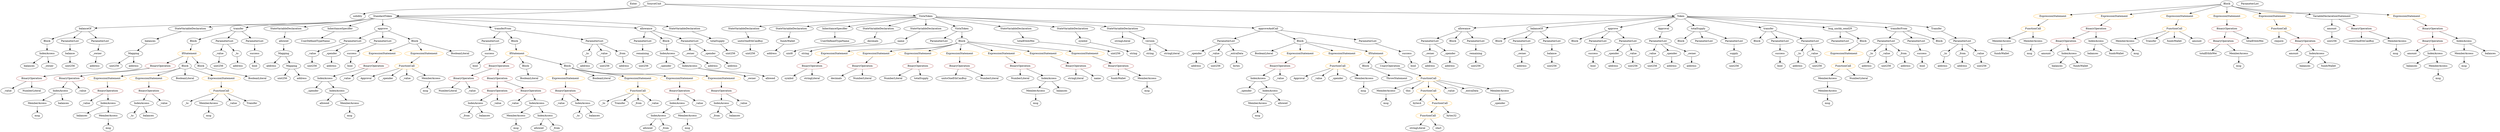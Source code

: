 strict digraph {
	graph [bb="0,0,12063,756"];
	node [label="\N"];
	Enter	[height=0.5,
		pos="3063.6,738",
		width=0.83628];
	VariableDeclaration_decimals	[color=black,
		height=0.5,
		label=decimals,
		pos="4236.6,522",
		width=1.1967];
	ElementaryTypeName_uint8	[color=black,
		height=0.5,
		label=uint8,
		pos="3825.6,450",
		width=0.7947];
	VariableDeclaration_decimals -> ElementaryTypeName_uint8	[pos="e,3847.3,462.04 4200.2,511.84 4188.3,509.05 4174.9,506.15 4162.6,504 4030.7,480.98 3992.6,503.73 3863.6,468 3861.7,467.48 3859.8,\
466.89 3857.9,466.24"];
	Block_Unnamed_3	[color=black,
		height=0.5,
		label=Block,
		pos="8435.6,522",
		width=0.90558];
	Identifier_msg_9	[color=black,
		height=0.5,
		label=msg,
		pos="5521.6,234",
		width=0.75];
	NumberLiteral_Unnamed_3	[color=black,
		height=0.5,
		label=NumberLiteral,
		pos="4902.6,306",
		width=1.765];
	Identifier_totalEthInWei_1	[color=black,
		height=0.5,
		label=totalEthInWei,
		pos="10647,450",
		width=1.7095];
	FunctionDefinition_allowance	[color=black,
		height=0.5,
		label=allowance,
		pos="7031.6,594",
		width=1.3076];
	ParameterList_Unnamed_11	[color=black,
		height=0.5,
		label=ParameterList,
		pos="6863.6,522",
		width=1.7095];
	FunctionDefinition_allowance -> ParameterList_Unnamed_11	[pos="e,6898,537.33 7000.8,580.16 6974.9,569.37 6937.5,553.8 6908.3,541.64"];
	Block_Unnamed_6	[color=black,
		height=0.5,
		label=Block,
		pos="6975.6,522",
		width=0.90558];
	FunctionDefinition_allowance -> Block_Unnamed_6	[pos="e,6988.4,538.99 7018.3,576.41 7011.5,567.92 7003.1,557.41 6995.6,547.96"];
	ParameterList_Unnamed_12	[color=black,
		height=0.5,
		label=ParameterList,
		pos="7087.6,522",
		width=1.7095];
	FunctionDefinition_allowance -> ParameterList_Unnamed_12	[pos="e,7074,539.96 7044.9,576.41 7051.5,568.16 7059.6,558.01 7067,548.78"];
	BinaryOperation_Unnamed_7	[color=brown,
		height=0.5,
		label=BinaryOperation,
		pos="2372.6,234",
		width=1.9867];
	IndexAccess_Unnamed_3	[color=black,
		height=0.5,
		label=IndexAccess,
		pos="2258.6,162",
		width=1.6402];
	BinaryOperation_Unnamed_7 -> IndexAccess_Unnamed_3	[pos="e,2283.8,178.5 2346.4,216.94 2330.7,207.29 2310.5,194.89 2293.5,184.41"];
	Identifier__value_5	[color=black,
		height=0.5,
		label=_value,
		pos="2370.6,162",
		width=0.96103];
	BinaryOperation_Unnamed_7 -> Identifier__value_5	[pos="e,2371.1,180.1 2372.1,215.7 2371.9,208.41 2371.6,199.73 2371.4,191.54"];
	BinaryOperation_Unnamed_12	[color=brown,
		height=0.5,
		label=BinaryOperation,
		pos="3276.6,234",
		width=1.9867];
	IndexAccess_Unnamed_8	[color=black,
		height=0.5,
		label=IndexAccess,
		pos="3276.6,162",
		width=1.6402];
	BinaryOperation_Unnamed_12 -> IndexAccess_Unnamed_8	[pos="e,3276.6,180.1 3276.6,215.7 3276.6,208.41 3276.6,199.73 3276.6,191.54"];
	Identifier__value_10	[color=black,
		height=0.5,
		label=_value,
		pos="3388.6,162",
		width=0.96103];
	BinaryOperation_Unnamed_12 -> Identifier__value_10	[pos="e,3367.3,176.33 3302.6,216.76 3319,206.5 3340.3,193.18 3357.6,182.37"];
	Identifier_allowed_1	[color=black,
		height=0.5,
		label=allowed,
		pos="3098.6,18",
		width=1.0858];
	Identifier_msg_14	[color=black,
		height=0.5,
		label=msg,
		pos="10294,450",
		width=0.75];
	Parameter__owner_1	[color=black,
		height=0.5,
		label=_owner,
		pos="6863.6,450",
		width=1.0719];
	ParameterList_Unnamed_11 -> Parameter__owner_1	[pos="e,6863.6,468.1 6863.6,503.7 6863.6,496.41 6863.6,487.73 6863.6,479.54"];
	Parameter__spender_1	[color=black,
		height=0.5,
		label=_spender,
		pos="6965.6,450",
		width=1.2521];
	ParameterList_Unnamed_11 -> Parameter__spender_1	[pos="e,6943.7,466.03 6887,504.94 6901.1,495.25 6919.3,482.78 6934.6,472.27"];
	MemberAccess_Unnamed_18	[color=black,
		height=0.5,
		label=MemberAccess,
		pos="6014.6,162",
		width=1.9174];
	Identifier_msg_16	[color=black,
		height=0.5,
		label=msg,
		pos="6014.6,90",
		width=0.75];
	MemberAccess_Unnamed_18 -> Identifier_msg_16	[pos="e,6014.6,108.1 6014.6,143.7 6014.6,136.41 6014.6,127.73 6014.6,119.54"];
	IndexAccess_Unnamed_7	[color=black,
		height=0.5,
		label=IndexAccess,
		pos="3500.6,162",
		width=1.6402];
	Identifier__from_2	[color=black,
		height=0.5,
		label=_from,
		pos="3474.6,90",
		width=0.93331];
	IndexAccess_Unnamed_7 -> Identifier__from_2	[pos="e,3481,108.1 3494.2,143.7 3491.4,136.15 3488,127.12 3484.9,118.68"];
	Identifier_balances_5	[color=black,
		height=0.5,
		label=balances,
		pos="3568.6,90",
		width=1.1828];
	IndexAccess_Unnamed_7 -> Identifier_balances_5	[pos="e,3553.1,106.99 3516.7,144.41 3525.2,135.66 3535.8,124.75 3545.2,115.08"];
	Block_Unnamed_13	[color=black,
		height=0.5,
		label=Block,
		pos="203.6,522",
		width=0.90558];
	IndexAccess_Unnamed_10	[color=black,
		height=0.5,
		label=IndexAccess,
		pos="201.6,450",
		width=1.6402];
	Block_Unnamed_13 -> IndexAccess_Unnamed_10	[pos="e,202.09,468.1 203.1,503.7 202.89,496.41 202.65,487.73 202.41,479.54"];
	Identifier_Approval_1	[color=black,
		height=0.5,
		label=Approval,
		pos="6226.6,306",
		width=1.266];
	IndexAccess_Unnamed_13	[color=black,
		height=0.5,
		label=IndexAccess,
		pos="3226.6,450",
		width=1.6402];
	Identifier__spender_2	[color=black,
		height=0.5,
		label=_spender,
		pos="3219.6,378",
		width=1.2521];
	IndexAccess_Unnamed_13 -> Identifier__spender_2	[pos="e,3221.3,396.1 3224.9,431.7 3224.1,424.41 3223.3,415.73 3222.5,407.54"];
	IndexAccess_Unnamed_14	[color=black,
		height=0.5,
		label=IndexAccess,
		pos="3341.6,378",
		width=1.6402];
	IndexAccess_Unnamed_13 -> IndexAccess_Unnamed_14	[pos="e,3316.1,394.49 3252.1,433.46 3268.2,423.68 3289.2,410.91 3306.8,400.2"];
	BinaryOperation_Unnamed_20	[color=brown,
		height=0.5,
		label=BinaryOperation,
		pos="5379.6,378",
		width=1.9867];
	Identifier_fundsWallet	[color=black,
		height=0.5,
		label=fundsWallet,
		pos="5379.6,306",
		width=1.5293];
	BinaryOperation_Unnamed_20 -> Identifier_fundsWallet	[pos="e,5379.6,324.1 5379.6,359.7 5379.6,352.41 5379.6,343.73 5379.6,335.54"];
	MemberAccess_Unnamed_10	[color=black,
		height=0.5,
		label=MemberAccess,
		pos="5521.6,306",
		width=1.9174];
	BinaryOperation_Unnamed_20 -> MemberAccess_Unnamed_10	[pos="e,5490.2,322.49 5411.1,361.46 5431.4,351.45 5458.1,338.32 5480.1,327.46"];
	Parameter__value_3	[color=black,
		height=0.5,
		label=_value,
		pos="1051.6,450",
		width=0.96103];
	ElementaryTypeName_uint256_8	[color=black,
		height=0.5,
		label=uint256,
		pos="1047.6,378",
		width=1.0442];
	Parameter__value_3 -> ElementaryTypeName_uint256_8	[pos="e,1048.6,396.1 1050.6,431.7 1050.2,424.41 1049.7,415.73 1049.2,407.54"];
	BooleanLiteral_Unnamed_5	[color=black,
		height=0.5,
		label=BooleanLiteral,
		pos="6076.6,450",
		width=1.7788];
	Parameter__value_5	[color=black,
		height=0.5,
		label=_value,
		pos="1510.6,450",
		width=0.96103];
	ElementaryTypeName_uint256_11	[color=black,
		height=0.5,
		label=uint256,
		pos="1512.6,378",
		width=1.0442];
	Parameter__value_5 -> ElementaryTypeName_uint256_11	[pos="e,1512.1,396.1 1511.1,431.7 1511.3,424.41 1511.5,415.73 1511.8,407.54"];
	PragmaDirective_solidity	[color=black,
		height=0.5,
		label=solidity,
		pos="1726.6,666",
		width=1.0442];
	Identifier__spender_3	[color=black,
		height=0.5,
		label=_spender,
		pos="5955.6,234",
		width=1.2521];
	StateVariableDeclaration_Unnamed_7	[color=black,
		height=0.5,
		label=StateVariableDeclaration,
		pos="3631.6,594",
		width=2.8184];
	VariableDeclaration_unitsOneEthCanBuy	[color=black,
		height=0.5,
		label=unitsOneEthCanBuy,
		pos="3636.6,522",
		width=2.3887];
	StateVariableDeclaration_Unnamed_7 -> VariableDeclaration_unitsOneEthCanBuy	[pos="e,3635.4,540.1 3632.8,575.7 3633.4,568.41 3634,559.73 3634.6,551.54"];
	ExpressionStatement_Unnamed_4	[color=orange,
		height=0.5,
		label=ExpressionStatement,
		pos="2734.6,306",
		width=2.458];
	BinaryOperation_Unnamed_10	[color=brown,
		height=0.5,
		label=BinaryOperation,
		pos="2734.6,234",
		width=1.9867];
	ExpressionStatement_Unnamed_4 -> BinaryOperation_Unnamed_10	[pos="e,2734.6,252.1 2734.6,287.7 2734.6,280.41 2734.6,271.73 2734.6,263.54"];
	BinaryOperation_Unnamed_14	[color=brown,
		height=0.5,
		label=BinaryOperation,
		pos="4902.6,378",
		width=1.9867];
	BinaryOperation_Unnamed_14 -> NumberLiteral_Unnamed_3	[pos="e,4902.6,324.1 4902.6,359.7 4902.6,352.41 4902.6,343.73 4902.6,335.54"];
	IndexAccess_Unnamed_15	[color=black,
		height=0.5,
		label=IndexAccess,
		pos="5043.6,306",
		width=1.6402];
	BinaryOperation_Unnamed_14 -> IndexAccess_Unnamed_15	[pos="e,5013.8,321.77 4933.9,361.46 4954.5,351.24 4981.6,337.77 5003.7,326.78"];
	FunctionDefinition_balanceOf_1	[color=black,
		height=0.5,
		label=balanceOf,
		pos="387.6,594",
		width=1.3491];
	FunctionDefinition_balanceOf_1 -> Block_Unnamed_13	[pos="e,229.32,533.54 353.93,580.73 325.1,570.15 282.51,554.35 245.6,540 243.7,539.26 241.76,538.5 239.8,537.73"];
	ParameterList_Unnamed_20	[color=black,
		height=0.5,
		label=ParameterList,
		pos="316.6,522",
		width=1.7095];
	FunctionDefinition_balanceOf_1 -> ParameterList_Unnamed_20	[pos="e,333.47,539.63 371.13,576.76 362.3,568.06 351.23,557.15 341.38,547.43"];
	ParameterList_Unnamed_19	[color=black,
		height=0.5,
		label=ParameterList,
		pos="457.6,522",
		width=1.7095];
	FunctionDefinition_balanceOf_1 -> ParameterList_Unnamed_19	[pos="e,440.96,539.63 403.83,576.76 412.45,568.14 423.23,557.36 432.87,547.73"];
	FunctionDefinition_balanceOf	[color=black,
		height=0.5,
		label=balanceOf,
		pos="7382.6,594",
		width=1.3491];
	Block_Unnamed_2	[color=black,
		height=0.5,
		label=Block,
		pos="7199.6,522",
		width=0.90558];
	FunctionDefinition_balanceOf -> Block_Unnamed_2	[pos="e,7225.1,533.75 7348.6,580.7 7319.8,570.17 7277.3,554.46 7240.6,540 7238.9,539.32 7237.1,538.62 7235.3,537.9"];
	ParameterList_Unnamed_3	[color=black,
		height=0.5,
		label=ParameterList,
		pos="7311.6,522",
		width=1.7095];
	FunctionDefinition_balanceOf -> ParameterList_Unnamed_3	[pos="e,7328.5,539.63 7366.1,576.76 7357.3,568.06 7346.2,557.15 7336.4,547.43"];
	ParameterList_Unnamed_4	[color=black,
		height=0.5,
		label=ParameterList,
		pos="7452.6,522",
		width=1.7095];
	FunctionDefinition_balanceOf -> ParameterList_Unnamed_4	[pos="e,7436,539.63 7398.8,576.76 7407.5,568.14 7418.2,557.36 7427.9,547.73"];
	Identifier_allowed	[color=black,
		height=0.5,
		label=allowed,
		pos="2574.6,18",
		width=1.0858];
	Identifier__value_8	[color=black,
		height=0.5,
		label=_value,
		pos="2681.6,162",
		width=0.96103];
	StateVariableDeclaration_Unnamed	[color=black,
		height=0.5,
		label=StateVariableDeclaration,
		pos="777.6,594",
		width=2.8184];
	VariableDeclaration_balances	[color=black,
		height=0.5,
		label=balances,
		pos="729.6,522",
		width=1.1828];
	StateVariableDeclaration_Unnamed -> VariableDeclaration_balances	[pos="e,741,539.62 765.73,575.7 760.19,567.61 753.47,557.81 747.34,548.87"];
	StateVariableDeclaration_Unnamed_9	[color=black,
		height=0.5,
		label=StateVariableDeclaration,
		pos="3852.6,594",
		width=2.8184];
	VariableDeclaration_fundsWallet	[color=black,
		height=0.5,
		label=fundsWallet,
		pos="3823.6,522",
		width=1.5293];
	StateVariableDeclaration_Unnamed_9 -> VariableDeclaration_fundsWallet	[pos="e,3830.7,540.1 3845.4,575.7 3842.3,568.15 3838.6,559.12 3835.1,550.68"];
	ElementaryTypeName_uint256_16	[color=black,
		height=0.5,
		label=uint256,
		pos="3638.6,450",
		width=1.0442];
	VariableDeclaration_unitsOneEthCanBuy -> ElementaryTypeName_uint256_16	[pos="e,3638.1,468.1 3637.1,503.7 3637.3,496.41 3637.5,487.73 3637.8,479.54"];
	BooleanLiteral_Unnamed_2	[color=black,
		height=0.5,
		label=BooleanLiteral,
		pos="2905.6,306",
		width=1.7788];
	InheritanceSpecifier_Unnamed_1	[color=black,
		height=0.5,
		label=InheritanceSpecifier,
		pos="4055.6,594",
		width=2.3333];
	UserDefinedTypeName_Unnamed_1	[color=black,
		height=0.5,
		label=UserDefinedTypeName,
		pos="4055.6,522",
		width=2.7214];
	InheritanceSpecifier_Unnamed_1 -> UserDefinedTypeName_Unnamed_1	[pos="e,4055.6,540.1 4055.6,575.7 4055.6,568.41 4055.6,559.73 4055.6,551.54"];
	Parameter__to_1	[color=black,
		height=0.5,
		label=_to,
		pos="8980.6,450",
		width=0.75];
	ElementaryTypeName_address_3	[color=black,
		height=0.5,
		label=address,
		pos="8965.6,378",
		width=1.0996];
	Parameter__to_1 -> ElementaryTypeName_address_3	[pos="e,8969.3,396.1 8976.9,431.7 8975.3,424.32 8973.4,415.52 8971.7,407.25"];
	FunctionCall_Unnamed_11	[color=orange,
		height=0.5,
		label=FunctionCall,
		pos="6871.6,90",
		width=1.6125];
	stringLiteral_Unnamed_4	[color=black,
		height=0.5,
		label=stringLiteral,
		pos="6821.6,18",
		width=1.5016];
	FunctionCall_Unnamed_11 -> stringLiteral_Unnamed_4	[pos="e,6833.6,35.789 6859.5,72.055 6853.7,63.973 6846.7,54.121 6840.2,45.112"];
	Identifier_sha3	[color=black,
		height=0.5,
		label=sha3,
		pos="6921.6,18",
		width=0.76697];
	FunctionCall_Unnamed_11 -> Identifier_sha3	[pos="e,6910.3,34.829 6883.7,72.055 6889.7,63.646 6897.1,53.323 6903.7,44.025"];
	ElementaryTypeName_address	[color=black,
		height=0.5,
		label=address,
		pos="7311.6,378",
		width=1.0996];
	ExpressionStatement_Unnamed_14	[color=orange,
		height=0.5,
		label=ExpressionStatement,
		pos="4041.6,450",
		width=2.458];
	BinaryOperation_Unnamed_18	[color=brown,
		height=0.5,
		label=BinaryOperation,
		pos="3912.6,378",
		width=1.9867];
	ExpressionStatement_Unnamed_14 -> BinaryOperation_Unnamed_18	[pos="e,3941.5,394.67 4011.7,432.76 3993.8,423.04 3970.8,410.58 3951.5,400.1"];
	NumberLiteral_Unnamed_4	[color=black,
		height=0.5,
		label=NumberLiteral,
		pos="4297.6,306",
		width=1.765];
	ElementaryTypeName_address_19	[color=black,
		height=0.5,
		label=address,
		pos="1312.6,378",
		width=1.0996];
	ParameterList_Unnamed_24	[color=black,
		height=0.5,
		label=ParameterList,
		pos="3106.6,522",
		width=1.7095];
	Parameter_remaining_1	[color=black,
		height=0.5,
		label=remaining,
		pos="3103.6,450",
		width=1.2798];
	ParameterList_Unnamed_24 -> Parameter_remaining_1	[pos="e,3104.3,468.1 3105.9,503.7 3105.5,496.41 3105.2,487.73 3104.8,479.54"];
	Identifier_fundsWallet_5	[color=black,
		height=0.5,
		label=fundsWallet,
		pos="9622.6,450",
		width=1.5293];
	BinaryOperation_Unnamed_26	[color=brown,
		height=0.5,
		label=BinaryOperation,
		pos="9942.6,522",
		width=1.9867];
	Identifier_amount_1	[color=black,
		height=0.5,
		label=amount,
		pos="9842.6,450",
		width=1.0581];
	BinaryOperation_Unnamed_26 -> Identifier_amount_1	[pos="e,9863.2,465.41 9919.2,504.59 9905.2,494.84 9887.4,482.39 9872.5,471.94"];
	IndexAccess_Unnamed_18	[color=black,
		height=0.5,
		label=IndexAccess,
		pos="9957.6,450",
		width=1.6402];
	BinaryOperation_Unnamed_26 -> IndexAccess_Unnamed_18	[pos="e,9953.9,468.1 9946.3,503.7 9947.9,496.32 9949.8,487.52 9951.5,479.25"];
	Identifier__to_1	[color=black,
		height=0.5,
		label=_to,
		pos="909.6,162",
		width=0.75];
	Parameter_success_3	[color=black,
		height=0.5,
		label=success,
		pos="1227.6,450",
		width=1.1135];
	ElementaryTypeName_bool_3	[color=black,
		height=0.5,
		label=bool,
		pos="1227.6,378",
		width=0.76697];
	Parameter_success_3 -> ElementaryTypeName_bool_3	[pos="e,1227.6,396.1 1227.6,431.7 1227.6,424.41 1227.6,415.73 1227.6,407.54"];
	Parameter__to	[color=black,
		height=0.5,
		label=_to,
		pos="8626.6,450",
		width=0.75];
	ElementaryTypeName_address_1	[color=black,
		height=0.5,
		label=address,
		pos="8626.6,378",
		width=1.0996];
	Parameter__to -> ElementaryTypeName_address_1	[pos="e,8626.6,396.1 8626.6,431.7 8626.6,424.41 8626.6,415.73 8626.6,407.54"];
	Identifier_msg_5	[color=black,
		height=0.5,
		label=msg,
		pos="3302.6,18",
		width=0.75];
	Identifier_balances_6	[color=black,
		height=0.5,
		label=balances,
		pos="113.6,378",
		width=1.1828];
	ContractDefinition_StandardToken	[color=black,
		height=0.5,
		label=StandardToken,
		pos="1850.6,666",
		width=1.8897];
	ContractDefinition_StandardToken -> FunctionDefinition_balanceOf_1	[pos="e,435.14,598.29 1802.4,652.92 1792.9,650.95 1783,649.18 1773.6,648 1285.6,586.72 1158.9,634.9 667.6,612 591.14,608.44 503.02,602.84 \
446.38,599.05"];
	ContractDefinition_StandardToken -> StateVariableDeclaration_Unnamed	[pos="e,873.67,600.01 1801.9,652.99 1792.6,651.04 1782.8,649.26 1773.6,648 1762.7,646.52 1139.9,613.91 884.8,600.59"];
	FunctionDefinition_transfer_1	[color=black,
		height=0.5,
		label=transfer,
		pos="1156.6,594",
		width=1.0719];
	ContractDefinition_StandardToken -> FunctionDefinition_transfer_1	[pos="e,1193.6,599.88 1801.9,653.16 1792.6,651.19 1782.8,649.36 1773.6,648 1564.1,617.1 1509.3,632.59 1298.6,612 1267.4,608.95 1232.3,\
604.76 1204.9,601.31"];
	StateVariableDeclaration_Unnamed_1	[color=black,
		height=0.5,
		label=StateVariableDeclaration,
		pos="1408.6,594",
		width=2.8184];
	ContractDefinition_StandardToken -> StateVariableDeclaration_Unnamed_1	[pos="e,1490.1,605.09 1800.6,653.4 1791.6,651.48 1782.4,649.6 1773.6,648 1681.3,631.14 1575.1,616.22 1501.2,606.54"];
	InheritanceSpecifier_Unnamed	[color=black,
		height=0.5,
		label=InheritanceSpecifier,
		pos="1675.6,594",
		width=2.3333];
	ContractDefinition_StandardToken -> InheritanceSpecifier_Unnamed	[pos="e,1713.9,610.33 1814.3,650.5 1788.3,640.09 1753,625.96 1724.5,614.56"];
	FunctionDefinition_approve_1	[color=black,
		height=0.5,
		label=approve,
		pos="1850.6,594",
		width=1.1412];
	ContractDefinition_StandardToken -> FunctionDefinition_approve_1	[pos="e,1850.6,612.1 1850.6,647.7 1850.6,640.41 1850.6,631.73 1850.6,623.54"];
	FunctionDefinition_transferFrom_1	[color=black,
		height=0.5,
		label=transferFrom,
		pos="2460.6,594",
		width=1.6402];
	ContractDefinition_StandardToken -> FunctionDefinition_transferFrom_1	[pos="e,2406.1,601.26 1912.2,657.94 2027.7,644.68 2275.9,616.2 2394.6,602.57"];
	FunctionDefinition_allowance_1	[color=black,
		height=0.5,
		label=allowance,
		pos="3165.6,594",
		width=1.3076];
	ContractDefinition_StandardToken -> FunctionDefinition_allowance_1	[pos="e,3118.9,597.48 1916.7,661.48 2144.3,649.37 2893.1,609.51 3107.6,598.08"];
	StateVariableDeclaration_Unnamed_2	[color=black,
		height=0.5,
		label=StateVariableDeclaration,
		pos="3404.6,594",
		width=2.8184];
	ContractDefinition_StandardToken -> StateVariableDeclaration_Unnamed_2	[pos="e,3319,603.91 1918.4,663.67 2118.2,659.49 2721.9,644.85 3221.6,612 3249.6,610.16 3279.9,607.58 3307.7,604.99"];
	ElementaryTypeName_bytes32	[color=black,
		height=0.5,
		label=bytes32,
		pos="6987.6,90",
		width=1.0996];
	StateVariableDeclaration_Unnamed_4	[color=black,
		height=0.5,
		label=StateVariableDeclaration,
		pos="4258.6,594",
		width=2.8184];
	StateVariableDeclaration_Unnamed_4 -> VariableDeclaration_decimals	[pos="e,4242,540.1 4253.2,575.7 4250.8,568.24 4248,559.32 4245.4,550.97"];
	FunctionDefinition_approve	[color=black,
		height=0.5,
		label=approve,
		pos="7746.6,594",
		width=1.1412];
	Block_Unnamed_5	[color=black,
		height=0.5,
		label=Block,
		pos="7564.6,522",
		width=0.90558];
	FunctionDefinition_approve -> Block_Unnamed_5	[pos="e,7590.1,533.74 7715.7,581.72 7687,571.18 7643.3,554.9 7605.6,540 7603.9,539.32 7602.1,538.62 7600.3,537.9"];
	ParameterList_Unnamed_10	[color=black,
		height=0.5,
		label=ParameterList,
		pos="7676.6,522",
		width=1.7095];
	FunctionDefinition_approve -> ParameterList_Unnamed_10	[pos="e,7693.4,539.8 7730.7,577.12 7722,568.42 7711,557.45 7701.3,547.66"];
	ParameterList_Unnamed_9	[color=black,
		height=0.5,
		label=ParameterList,
		pos="7817.6,522",
		width=1.7095];
	FunctionDefinition_approve -> ParameterList_Unnamed_9	[pos="e,7801.1,539.31 7762.7,577.12 7771.7,568.29 7783,557.13 7793,547.24"];
	Parameter_balance	[color=black,
		height=0.5,
		label=balance,
		pos="7452.6,450",
		width=1.0719];
	ElementaryTypeName_uint256_1	[color=black,
		height=0.5,
		label=uint256,
		pos="7452.6,378",
		width=1.0442];
	Parameter_balance -> ElementaryTypeName_uint256_1	[pos="e,7452.6,396.1 7452.6,431.7 7452.6,424.41 7452.6,415.73 7452.6,407.54"];
	ExpressionStatement_Unnamed_1	[color=orange,
		height=0.5,
		label=ExpressionStatement,
		pos="510.6,306",
		width=2.458];
	BinaryOperation_Unnamed_3	[color=brown,
		height=0.5,
		label=BinaryOperation,
		pos="527.6,234",
		width=1.9867];
	ExpressionStatement_Unnamed_1 -> BinaryOperation_Unnamed_3	[pos="e,523.44,252.1 514.8,287.7 516.59,280.32 518.73,271.52 520.74,263.25"];
	ParameterList_Unnamed_13	[color=black,
		height=0.5,
		label=ParameterList,
		pos="9424.6,522",
		width=1.7095];
	VariableDeclaration__to	[color=black,
		height=0.5,
		label=_to,
		pos="9336.6,450",
		width=0.75];
	ParameterList_Unnamed_13 -> VariableDeclaration__to	[pos="e,9353.4,464.33 9404.2,504.76 9391.6,494.79 9375.5,481.93 9362.1,471.28"];
	VariableDeclaration__from	[color=black,
		height=0.5,
		label=_from,
		pos="9424.6,450",
		width=0.93331];
	ParameterList_Unnamed_13 -> VariableDeclaration__from	[pos="e,9424.6,468.1 9424.6,503.7 9424.6,496.41 9424.6,487.73 9424.6,479.54"];
	VariableDeclaration__value	[color=black,
		height=0.5,
		label=_value,
		pos="9514.6,450",
		width=0.96103];
	ParameterList_Unnamed_13 -> VariableDeclaration__value	[pos="e,9496,465.48 9445.5,504.76 9457.9,495.12 9473.8,482.77 9487.2,472.34"];
	BinaryOperation_Unnamed_2	[color=brown,
		height=0.5,
		label=BinaryOperation,
		pos="150.6,306",
		width=1.9867];
	Identifier__value_1	[color=black,
		height=0.5,
		label=_value,
		pos="34.597,234",
		width=0.96103];
	BinaryOperation_Unnamed_2 -> Identifier__value_1	[pos="e,56.423,248.17 123.98,288.94 106.79,278.57 84.341,265.02 66.238,254.09"];
	NumberLiteral_Unnamed_1	[color=black,
		height=0.5,
		label=NumberLiteral,
		pos="150.6,234",
		width=1.765];
	BinaryOperation_Unnamed_2 -> NumberLiteral_Unnamed_1	[pos="e,150.6,252.1 150.6,287.7 150.6,280.41 150.6,271.73 150.6,263.54"];
	Identifier__value_9	[color=black,
		height=0.5,
		label=_value,
		pos="3612.6,162",
		width=0.96103];
	Identifier_amount_2	[color=black,
		height=0.5,
		label=amount,
		pos="11630,450",
		width=1.0581];
	Parameter__owner	[color=black,
		height=0.5,
		label=_owner,
		pos="7311.6,450",
		width=1.0719];
	ParameterList_Unnamed_3 -> Parameter__owner	[pos="e,7311.6,468.1 7311.6,503.7 7311.6,496.41 7311.6,487.73 7311.6,479.54"];
	BinaryOperation_Unnamed	[color=brown,
		height=0.5,
		label=BinaryOperation,
		pos="754.6,378",
		width=1.9867];
	BinaryOperation_Unnamed -> BinaryOperation_Unnamed_2	[pos="e,207.1,317.35 703.13,365.08 693.67,363.17 683.87,361.37 674.6,360 487.96,332.34 438.78,347.68 251.6,324 240.75,322.63 229.28,320.93 \
218.12,319.15"];
	BinaryOperation_Unnamed_1	[color=brown,
		height=0.5,
		label=BinaryOperation,
		pos="332.6,306",
		width=1.9867];
	BinaryOperation_Unnamed -> BinaryOperation_Unnamed_1	[pos="e,385.22,318.6 702.63,365.39 693.32,363.47 683.69,361.59 674.6,360 559.25,339.82 528.97,344.04 413.6,324 407.99,323.03 402.18,321.95 \
396.36,320.82"];
	ElementaryTypeName_uint256_12	[color=black,
		height=0.5,
		label=uint256,
		pos="3110.6,378",
		width=1.0442];
	Block_Unnamed_7	[color=black,
		height=0.5,
		label=Block,
		pos="925.6,522",
		width=0.90558];
	IfStatement_Unnamed	[color=orange,
		height=0.5,
		label=IfStatement,
		pos="900.6,450",
		width=1.4739];
	Block_Unnamed_7 -> IfStatement_Unnamed	[pos="e,906.77,468.28 919.55,504.05 916.85,496.52 913.61,487.44 910.57,478.94"];
	Identifier_msg_12	[color=black,
		height=0.5,
		label=msg,
		pos="11891,378",
		width=0.75];
	Identifier_msg_2	[color=black,
		height=0.5,
		label=msg,
		pos="542.6,18",
		width=0.75];
	FunctionDefinition_transfer_1 -> Block_Unnamed_7	[pos="e,953.6,531.49 1125,583.41 1083.2,570.75 1009.5,548.44 964.42,534.76"];
	ParameterList_Unnamed_15	[color=black,
		height=0.5,
		label=ParameterList,
		pos="1086.6,522",
		width=1.7095];
	FunctionDefinition_transfer_1 -> ParameterList_Unnamed_15	[pos="e,1103.4,539.8 1140.7,577.12 1132,568.42 1121,557.45 1111.3,547.66"];
	ParameterList_Unnamed_16	[color=black,
		height=0.5,
		label=ParameterList,
		pos="1227.6,522",
		width=1.7095];
	FunctionDefinition_transfer_1 -> ParameterList_Unnamed_16	[pos="e,1210.6,539.71 1172.4,577.46 1181.2,568.72 1192.5,557.59 1202.6,547.68"];
	Parameter__to_3	[color=black,
		height=0.5,
		label=_to,
		pos="2825.6,450",
		width=0.75];
	ElementaryTypeName_address_13	[color=black,
		height=0.5,
		label=address,
		pos="2825.6,378",
		width=1.0996];
	Parameter__to_3 -> ElementaryTypeName_address_13	[pos="e,2825.6,396.1 2825.6,431.7 2825.6,424.41 2825.6,415.73 2825.6,407.54"];
	ElementaryTypeName_bytes	[color=black,
		height=0.5,
		label=bytes,
		pos="5943.6,378",
		width=0.85014];
	ExpressionStatement_Unnamed_13	[color=orange,
		height=0.5,
		label=ExpressionStatement,
		pos="4236.6,450",
		width=2.458];
	BinaryOperation_Unnamed_17	[color=brown,
		height=0.5,
		label=BinaryOperation,
		pos="4152.6,378",
		width=1.9867];
	ExpressionStatement_Unnamed_13 -> BinaryOperation_Unnamed_17	[pos="e,4172.5,395.55 4216.3,432.05 4205.8,423.31 4192.8,412.49 4181.3,402.9"];
	ParameterList_Unnamed_25	[color=black,
		height=0.5,
		label=ParameterList,
		pos="4540.6,522",
		width=1.7095];
	Identifier__from	[color=black,
		height=0.5,
		label=_from,
		pos="2211.6,90",
		width=0.93331];
	IndexAccess_Unnamed_3 -> Identifier__from	[pos="e,2222.5,107.31 2247.2,144.05 2241.7,135.85 2235,125.83 2228.9,116.71"];
	Identifier_balances_3	[color=black,
		height=0.5,
		label=balances,
		pos="2305.6,90",
		width=1.1828];
	IndexAccess_Unnamed_3 -> Identifier_balances_3	[pos="e,2294.3,107.79 2270,144.05 2275.4,135.97 2282,126.12 2288.1,117.11"];
	MemberAccess_Unnamed_4	[color=black,
		height=0.5,
		label=MemberAccess,
		pos="1023.6,162",
		width=1.9174];
	Identifier_msg_3	[color=black,
		height=0.5,
		label=msg,
		pos="1023.6,90",
		width=0.75];
	MemberAccess_Unnamed_4 -> Identifier_msg_3	[pos="e,1023.6,108.1 1023.6,143.7 1023.6,136.41 1023.6,127.73 1023.6,119.54"];
	Parameter__owner -> ElementaryTypeName_address	[pos="e,7311.6,396.1 7311.6,431.7 7311.6,424.41 7311.6,415.73 7311.6,407.54"];
	IndexAccess_Unnamed_10 -> Identifier_balances_6	[pos="e,132.99,394.43 181.19,432.76 169.5,423.47 154.67,411.67 141.87,401.49"];
	Identifier__owner	[color=black,
		height=0.5,
		label=_owner,
		pos="212.6,378",
		width=1.0719];
	IndexAccess_Unnamed_10 -> Identifier__owner	[pos="e,209.91,396.1 204.32,431.7 205.48,424.32 206.86,415.52 208.16,407.25"];
	ExpressionStatement_Unnamed_7	[color=orange,
		height=0.5,
		label=ExpressionStatement,
		pos="3076.6,306",
		width=2.458];
	FunctionCall_Unnamed_2	[color=orange,
		height=0.5,
		label=FunctionCall,
		pos="3076.6,234",
		width=1.6125];
	ExpressionStatement_Unnamed_7 -> FunctionCall_Unnamed_2	[pos="e,3076.6,252.1 3076.6,287.7 3076.6,280.41 3076.6,271.73 3076.6,263.54"];
	BinaryOperation_Unnamed_16	[color=brown,
		height=0.5,
		label=BinaryOperation,
		pos="5174.6,378",
		width=1.9867];
	stringLiteral_Unnamed_2	[color=black,
		height=0.5,
		label=stringLiteral,
		pos="5174.6,306",
		width=1.5016];
	BinaryOperation_Unnamed_16 -> stringLiteral_Unnamed_2	[pos="e,5174.6,324.1 5174.6,359.7 5174.6,352.41 5174.6,343.73 5174.6,335.54"];
	Identifier_name	[color=black,
		height=0.5,
		label=name,
		pos="5276.6,306",
		width=0.83628];
	BinaryOperation_Unnamed_16 -> Identifier_name	[pos="e,5257.3,320.26 5198.5,360.59 5213.3,350.41 5232.5,337.29 5248.1,326.58"];
	MemberAccess_Unnamed_15	[color=black,
		height=0.5,
		label=MemberAccess,
		pos="10238,522",
		width=1.9174];
	MemberAccess_Unnamed_15 -> Identifier_msg_14	[pos="e,10281,466.36 10251,504.05 10258,495.44 10267,484.81 10274,475.33"];
	Identifier_msg_10	[color=black,
		height=0.5,
		label=msg,
		pos="10796,378",
		width=0.75];
	ParameterList_Unnamed_14	[color=black,
		height=0.5,
		label=ParameterList,
		pos="7958.6,522",
		width=1.7095];
	VariableDeclaration__value_1	[color=black,
		height=0.5,
		label=_value,
		pos="7933.6,450",
		width=0.96103];
	ParameterList_Unnamed_14 -> VariableDeclaration__value_1	[pos="e,7939.7,468.1 7952.4,503.7 7949.7,496.15 7946.5,487.12 7943.5,478.68"];
	VariableDeclaration__spender	[color=black,
		height=0.5,
		label=_spender,
		pos="8031.6,450",
		width=1.2521];
	ParameterList_Unnamed_14 -> VariableDeclaration__spender	[pos="e,8014.9,466.99 7975.9,504.41 7985.1,495.57 7996.6,484.53 8006.8,474.79"];
	VariableDeclaration__owner	[color=black,
		height=0.5,
		label=_owner,
		pos="8133.6,450",
		width=1.0719];
	ParameterList_Unnamed_14 -> VariableDeclaration__owner	[pos="e,8104.9,462.48 7994,506.83 8023.1,495.2 8064.3,478.74 8094.3,466.7"];
	ElementaryTypeName_address_8	[color=black,
		height=0.5,
		label=address,
		pos="9327.6,378",
		width=1.0996];
	VariableDeclaration__to -> ElementaryTypeName_address_8	[pos="e,9329.8,396.1 9334.4,431.7 9333.4,424.32 9332.3,415.52 9331.2,407.25"];
	Identifier_balances_10	[color=black,
		height=0.5,
		label=balances,
		pos="9899.6,378",
		width=1.1828];
	ParameterList_Unnamed_15 -> Parameter__value_3	[pos="e,1059.9,467.62 1077.9,503.7 1074,495.87 1069.3,486.44 1065,477.73"];
	Parameter__to_2	[color=black,
		height=0.5,
		label=_to,
		pos="1138.6,450",
		width=0.75];
	ParameterList_Unnamed_15 -> Parameter__to_2	[pos="e,1127.2,466.36 1099.2,504.05 1105.6,495.44 1113.5,484.81 1120.5,475.33"];
	Identifier__value_6	[color=black,
		height=0.5,
		label=_value,
		pos="2457.6,162",
		width=0.96103];
	EventDefinition_Approval	[color=black,
		height=0.5,
		label=Approval,
		pos="7985.6,594",
		width=1.266];
	EventDefinition_Approval -> ParameterList_Unnamed_14	[pos="e,7965.2,540.1 7978.9,575.7 7976,568.15 7972.5,559.12 7969.3,550.68"];
	Block_Unnamed_8	[color=black,
		height=0.5,
		label=Block,
		pos="876.6,378",
		width=0.90558];
	Block_Unnamed_8 -> ExpressionStatement_Unnamed_1	[pos="e,575.94,318.47 852.21,365.79 846.83,363.62 841.08,361.55 835.6,360 737.29,332.24 709.37,340.73 608.6,324 601.67,322.85 594.46,321.63 \
587.25,320.41"];
	ExpressionStatement_Unnamed_2	[color=orange,
		height=0.5,
		label=ExpressionStatement,
		pos="705.6,306",
		width=2.458];
	Block_Unnamed_8 -> ExpressionStatement_Unnamed_2	[pos="e,744.02,322.59 851.02,366.37 845.91,364.25 840.59,362.05 835.6,360 808.79,348.98 778.84,336.76 754.45,326.84"];
	BooleanLiteral_Unnamed	[color=black,
		height=0.5,
		label=BooleanLiteral,
		pos="876.6,306",
		width=1.7788];
	Block_Unnamed_8 -> BooleanLiteral_Unnamed	[pos="e,876.6,324.1 876.6,359.7 876.6,352.41 876.6,343.73 876.6,335.54"];
	ExpressionStatement_Unnamed_3	[color=orange,
		height=0.5,
		label=ExpressionStatement,
		pos="1047.6,306",
		width=2.458];
	Block_Unnamed_8 -> ExpressionStatement_Unnamed_3	[pos="e,1009.2,322.59 902.18,366.37 907.28,364.25 912.61,362.05 917.6,360 944.4,348.98 974.35,336.76 998.74,326.84"];
	ExpressionStatement_Unnamed_22	[color=orange,
		height=0.5,
		label=ExpressionStatement,
		pos="9934.6,666",
		width=2.458];
	FunctionCall_Unnamed_6	[color=orange,
		height=0.5,
		label=FunctionCall,
		pos="9778.6,594",
		width=1.6125];
	ExpressionStatement_Unnamed_22 -> FunctionCall_Unnamed_6	[pos="e,9810.7,609.39 9899.2,649.12 9876,638.72 9845.6,625.07 9821.1,614.08"];
	ParameterList_Unnamed_27	[color=black,
		height=0.5,
		label=ParameterList,
		pos="5891.6,522",
		width=1.7095];
	Parameter__spender_4	[color=black,
		height=0.5,
		label=_spender,
		pos="5742.6,450",
		width=1.2521];
	ParameterList_Unnamed_27 -> Parameter__spender_4	[pos="e,5771.1,464.4 5860,506.15 5837.1,495.39 5805.9,480.76 5781.5,469.27"];
	Parameter__value_6	[color=black,
		height=0.5,
		label=_value,
		pos="5840.6,450",
		width=0.96103];
	ParameterList_Unnamed_27 -> Parameter__value_6	[pos="e,5852.5,467.31 5879.3,504.05 5873.2,495.77 5865.8,485.62 5859.1,476.42"];
	Parameter__extraData	[color=black,
		height=0.5,
		label=_extraData,
		pos="5943.6,450",
		width=1.4046];
	ParameterList_Unnamed_27 -> Parameter__extraData	[pos="e,5931.1,467.79 5904.2,504.05 5910.3,495.89 5917.7,485.91 5924.4,476.82"];
	BinaryOperation_Unnamed_10 -> Identifier__value_8	[pos="e,2693.9,179.31 2721.8,216.05 2715.5,207.77 2707.8,197.62 2700.8,188.42"];
	IndexAccess_Unnamed_6	[color=black,
		height=0.5,
		label=IndexAccess,
		pos="2793.6,162",
		width=1.6402];
	BinaryOperation_Unnamed_10 -> IndexAccess_Unnamed_6	[pos="e,2779.4,179.79 2748.9,216.05 2755.8,207.8 2764.3,197.7 2772.1,188.54"];
	Identifier__to_3	[color=black,
		height=0.5,
		label=_to,
		pos="2897.6,162",
		width=0.75];
	Block_Unnamed_18	[color=black,
		height=0.5,
		label=Block,
		pos="6247.6,522",
		width=0.90558];
	Block_Unnamed_18 -> BooleanLiteral_Unnamed_5	[pos="e,6111.9,465.45 6222,510.52 6195.7,499.76 6154.3,482.79 6122.3,469.72"];
	ExpressionStatement_Unnamed_23	[color=orange,
		height=0.5,
		label=ExpressionStatement,
		pos="6247.6,450",
		width=2.458];
	Block_Unnamed_18 -> ExpressionStatement_Unnamed_23	[pos="e,6247.6,468.1 6247.6,503.7 6247.6,496.41 6247.6,487.73 6247.6,479.54"];
	ExpressionStatement_Unnamed_24	[color=orange,
		height=0.5,
		label=ExpressionStatement,
		pos="6442.6,450",
		width=2.458];
	Block_Unnamed_18 -> ExpressionStatement_Unnamed_24	[pos="e,6400.1,466.24 6274.3,511.41 6303.8,500.81 6352.1,483.47 6389.5,470.08"];
	IfStatement_Unnamed_2	[color=orange,
		height=0.5,
		label=IfStatement,
		pos="6602.6,450",
		width=1.4739];
	Block_Unnamed_18 -> IfStatement_Unnamed_2	[pos="e,6562.7,462.3 6278.9,516.21 6332.5,507.79 6445.4,489.23 6539.6,468 6543.6,467.1 6547.7,466.12 6551.8,465.09"];
	ElementaryTypeName_address_21	[color=black,
		height=0.5,
		label=address,
		pos="3739.6,450",
		width=1.0996];
	VariableDeclaration_fundsWallet -> ElementaryTypeName_address_21	[pos="e,3757.8,466.19 3804.1,504.76 3792.9,495.4 3778.6,483.5 3766.3,473.28"];
	BinaryOperation_Unnamed_29	[color=brown,
		height=0.5,
		label=BinaryOperation,
		pos="6128.6,378",
		width=1.9867];
	IndexAccess_Unnamed_21	[color=black,
		height=0.5,
		label=IndexAccess,
		pos="6016.6,306",
		width=1.6402];
	BinaryOperation_Unnamed_29 -> IndexAccess_Unnamed_21	[pos="e,6041.7,322.67 6102.6,360.76 6087.3,351.18 6067.7,338.92 6051,328.53"];
	Identifier__value_14	[color=black,
		height=0.5,
		label=_value,
		pos="6128.6,306",
		width=0.96103];
	BinaryOperation_Unnamed_29 -> Identifier__value_14	[pos="e,6128.6,324.1 6128.6,359.7 6128.6,352.41 6128.6,343.73 6128.6,335.54"];
	MemberAccess_Unnamed_2	[color=black,
		height=0.5,
		label=MemberAccess,
		pos="175.6,162",
		width=1.9174];
	Identifier_msg_1	[color=black,
		height=0.5,
		label=msg,
		pos="175.6,90",
		width=0.75];
	MemberAccess_Unnamed_2 -> Identifier_msg_1	[pos="e,175.6,108.1 175.6,143.7 175.6,136.41 175.6,127.73 175.6,119.54"];
	BooleanLiteral_Unnamed_1	[color=black,
		height=0.5,
		label=BooleanLiteral,
		pos="1218.6,306",
		width=1.7788];
	ElementaryTypeName_bool_5	[color=black,
		height=0.5,
		label=bool,
		pos="1698.6,378",
		width=0.76697];
	MemberAccess_Unnamed_10 -> Identifier_msg_9	[pos="e,5521.6,252.1 5521.6,287.7 5521.6,280.41 5521.6,271.73 5521.6,263.54"];
	MemberAccess_Unnamed_21	[color=black,
		height=0.5,
		label=MemberAccess,
		pos="6656.6,234",
		width=1.9174];
	Identifier_msg_18	[color=black,
		height=0.5,
		label=msg,
		pos="6656.6,162",
		width=0.75];
	MemberAccess_Unnamed_21 -> Identifier_msg_18	[pos="e,6656.6,180.1 6656.6,215.7 6656.6,208.41 6656.6,199.73 6656.6,191.54"];
	ExpressionStatement_Unnamed_6	[color=orange,
		height=0.5,
		label=ExpressionStatement,
		pos="3271.6,306",
		width=2.458];
	ExpressionStatement_Unnamed_6 -> BinaryOperation_Unnamed_12	[pos="e,3275.4,252.1 3272.8,287.7 3273.4,280.41 3274,271.73 3274.6,263.54"];
	FunctionCall_Unnamed_7	[color=orange,
		height=0.5,
		label=FunctionCall,
		pos="6422.6,378",
		width=1.6125];
	FunctionCall_Unnamed_7 -> Identifier_Approval_1	[pos="e,6259.7,318.83 6385.7,363.83 6353,352.15 6305.2,335.06 6270.5,322.67"];
	Identifier__value_15	[color=black,
		height=0.5,
		label=_value,
		pos="6324.6,306",
		width=0.96103];
	FunctionCall_Unnamed_7 -> Identifier__value_15	[pos="e,6344.4,321.16 6400.4,361.12 6386.6,351.26 6368.7,338.47 6353.7,327.81"];
	Identifier__spender_4	[color=black,
		height=0.5,
		label=_spender,
		pos="6422.6,306",
		width=1.2521];
	FunctionCall_Unnamed_7 -> Identifier__spender_4	[pos="e,6422.6,324.1 6422.6,359.7 6422.6,352.41 6422.6,343.73 6422.6,335.54"];
	MemberAccess_Unnamed_19	[color=black,
		height=0.5,
		label=MemberAccess,
		pos="6554.6,306",
		width=1.9174];
	FunctionCall_Unnamed_7 -> MemberAccess_Unnamed_19	[pos="e,6525,322.72 6450.9,361.98 6469.6,352.09 6494.3,338.98 6514.9,328.05"];
	Identifier_allowed_2	[color=black,
		height=0.5,
		label=allowed,
		pos="1548.6,162",
		width=1.0858];
	Parameter__owner_3	[color=black,
		height=0.5,
		label=_owner,
		pos="3342.6,450",
		width=1.0719];
	ElementaryTypeName_address_16	[color=black,
		height=0.5,
		label=address,
		pos="3458.6,378",
		width=1.0996];
	Parameter__owner_3 -> ElementaryTypeName_address_16	[pos="e,3435.3,393.04 3365.5,435.17 3382.6,424.84 3406.3,410.56 3425.5,398.98"];
	ExpressionStatement_Unnamed_11	[color=orange,
		height=0.5,
		label=ExpressionStatement,
		pos="4431.6,450",
		width=2.458];
	BinaryOperation_Unnamed_15	[color=brown,
		height=0.5,
		label=BinaryOperation,
		pos="4431.6,378",
		width=1.9867];
	ExpressionStatement_Unnamed_11 -> BinaryOperation_Unnamed_15	[pos="e,4431.6,396.1 4431.6,431.7 4431.6,424.41 4431.6,415.73 4431.6,407.54"];
	Identifier_msg	[color=black,
		height=0.5,
		label=msg,
		pos="8772.6,162",
		width=0.75];
	StateVariableDeclaration_Unnamed_3	[color=black,
		height=0.5,
		label=StateVariableDeclaration,
		pos="4479.6,594",
		width=2.8184];
	VariableDeclaration_name	[color=black,
		height=0.5,
		label=name,
		pos="4379.6,522",
		width=0.83628];
	StateVariableDeclaration_Unnamed_3 -> VariableDeclaration_name	[pos="e,4398.6,536.29 4455.4,576.05 4441.1,566.03 4422.9,553.29 4407.9,542.8"];
	ElementaryTypeName_uint256_6	[color=black,
		height=0.5,
		label=uint256,
		pos="9519.6,378",
		width=1.0442];
	Parameter_success_6	[color=black,
		height=0.5,
		label=success,
		pos="6748.6,450",
		width=1.1135];
	ElementaryTypeName_bool_6	[color=black,
		height=0.5,
		label=bool,
		pos="6781.6,378",
		width=0.76697];
	Parameter_success_6 -> ElementaryTypeName_bool_6	[pos="e,6773.9,395.31 6756.6,432.05 6760.3,424.12 6764.9,414.47 6769.1,405.59"];
	Identifier__value_4	[color=black,
		height=0.5,
		label=_value,
		pos="1145.6,162",
		width=0.96103];
	ParameterList_Unnamed_16 -> Parameter_success_3	[pos="e,1227.6,468.1 1227.6,503.7 1227.6,496.41 1227.6,487.73 1227.6,479.54"];
	ElementaryTypeName_uint256_18	[color=black,
		height=0.5,
		label=uint256,
		pos="11241,522",
		width=1.0442];
	ExpressionStatement_Unnamed_19	[color=orange,
		height=0.5,
		label=ExpressionStatement,
		pos="10189,666",
		width=2.458];
	BinaryOperation_Unnamed_25	[color=brown,
		height=0.5,
		label=BinaryOperation,
		pos="10092,594",
		width=1.9867];
	ExpressionStatement_Unnamed_19 -> BinaryOperation_Unnamed_25	[pos="e,10114,611.47 10166,648.41 10153,639.34 10137,627.97 10124,618.06"];
	ElementaryTypeName_string_2	[color=black,
		height=0.5,
		label=string,
		pos="5522.6,450",
		width=0.864];
	ElementaryTypeName_uint256_13	[color=black,
		height=0.5,
		label=uint256,
		pos="530.6,378",
		width=1.0442];
	BinaryOperation_Unnamed_4	[color=brown,
		height=0.5,
		label=BinaryOperation,
		pos="705.6,234",
		width=1.9867];
	ExpressionStatement_Unnamed_2 -> BinaryOperation_Unnamed_4	[pos="e,705.6,252.1 705.6,287.7 705.6,280.41 705.6,271.73 705.6,263.54"];
	ThrowStatement_Unnamed	[color=black,
		height=0.5,
		label=ThrowStatement,
		pos="6713.6,306",
		width=2.0006];
	ElementaryTypeName_address_14	[color=black,
		height=0.5,
		label=address,
		pos="435.6,378",
		width=1.0996];
	FunctionDefinition_VistaToken	[color=black,
		height=0.5,
		label=VistaToken,
		pos="4652.6,594",
		width=1.4877];
	FunctionDefinition_VistaToken -> ParameterList_Unnamed_25	[pos="e,4565.9,538.81 4628,577.64 4612.6,568.02 4592.5,555.47 4575.5,544.82"];
	Block_Unnamed_16	[color=black,
		height=0.5,
		label=Block,
		pos="4652.6,522",
		width=0.90558];
	FunctionDefinition_VistaToken -> Block_Unnamed_16	[pos="e,4652.6,540.1 4652.6,575.7 4652.6,568.41 4652.6,559.73 4652.6,551.54"];
	VariableDeclaration_allowed	[color=black,
		height=0.5,
		label=allowed,
		pos="1376.6,522",
		width=1.0858];
	StateVariableDeclaration_Unnamed_1 -> VariableDeclaration_allowed	[pos="e,1384.4,540.1 1400.7,575.7 1397.2,568.07 1393,558.92 1389.1,550.4"];
	VariableDeclaration_symbol	[color=black,
		height=0.5,
		label=symbol,
		pos="5154.6,522",
		width=1.0581];
	ElementaryTypeName_string_1	[color=black,
		height=0.5,
		label=string,
		pos="5442.6,450",
		width=0.864];
	VariableDeclaration_symbol -> ElementaryTypeName_string_1	[pos="e,5418.8,462.01 5190.5,515.55 5239.2,507.65 5328.7,491.36 5402.6,468 5404.4,467.42 5406.3,466.79 5408.2,466.12"];
	Identifier_balances	[color=black,
		height=0.5,
		label=balances,
		pos="305.6,162",
		width=1.1828];
	ElementaryTypeName_address_10	[color=black,
		height=0.5,
		label=address,
		pos="8031.6,378",
		width=1.0996];
	FunctionCall_Unnamed_2 -> Identifier__to_3	[pos="e,2918.8,173.37 3038.6,219.93 3009.6,209.7 2968.7,194.78 2933.6,180 2932.1,179.36 2930.5,178.7 2929,178.02"];
	Identifier_Transfer_1	[color=black,
		height=0.5,
		label=Transfer,
		pos="2984.6,162",
		width=1.1689];
	FunctionCall_Unnamed_2 -> Identifier_Transfer_1	[pos="e,3004.4,178.1 3055.7,217.12 3043.2,207.61 3027.2,195.39 3013.5,184.97"];
	Identifier__from_4	[color=black,
		height=0.5,
		label=_from,
		pos="3078.6,162",
		width=0.93331];
	FunctionCall_Unnamed_2 -> Identifier__from_4	[pos="e,3078.1,180.1 3077.1,215.7 3077.3,208.41 3077.5,199.73 3077.8,191.54"];
	Identifier__value_11	[color=black,
		height=0.5,
		label=_value,
		pos="3164.6,162",
		width=0.96103];
	FunctionCall_Unnamed_2 -> Identifier__value_11	[pos="e,3146.1,177.72 3097,216.76 3108.9,207.27 3124.2,195.17 3137.1,184.85"];
	ExpressionStatement_Unnamed_23 -> BinaryOperation_Unnamed_29	[pos="e,6155.9,395.07 6219.7,432.59 6203.6,423.13 6183.2,411.12 6165.8,400.87"];
	BinaryOperation_Unnamed_9	[color=brown,
		height=0.5,
		label=BinaryOperation,
		pos="2248.6,306",
		width=1.9867];
	NumberLiteral_Unnamed_2	[color=black,
		height=0.5,
		label=NumberLiteral,
		pos="2132.6,234",
		width=1.765];
	BinaryOperation_Unnamed_9 -> NumberLiteral_Unnamed_2	[pos="e,2158.7,250.74 2222,288.94 2206.1,279.36 2185.7,267.06 2168.4,256.63"];
	Identifier__value_7	[color=black,
		height=0.5,
		label=_value,
		pos="2248.6,234",
		width=0.96103];
	BinaryOperation_Unnamed_9 -> Identifier__value_7	[pos="e,2248.6,252.1 2248.6,287.7 2248.6,280.41 2248.6,271.73 2248.6,263.54"];
	BinaryOperation_Unnamed_6	[color=brown,
		height=0.5,
		label=BinaryOperation,
		pos="2409.6,306",
		width=1.9867];
	BinaryOperation_Unnamed_6 -> BinaryOperation_Unnamed_7	[pos="e,2381.6,252.1 2400.5,287.7 2396.4,279.98 2391.5,270.71 2386.9,262.11"];
	BinaryOperation_Unnamed_8	[color=brown,
		height=0.5,
		label=BinaryOperation,
		pos="2533.6,234",
		width=1.9867];
	BinaryOperation_Unnamed_6 -> BinaryOperation_Unnamed_8	[pos="e,2505.6,250.82 2437.7,289.12 2454.9,279.45 2477,266.98 2495.6,256.44"];
	ElementaryTypeName_uint256_10	[color=black,
		height=0.5,
		label=uint256,
		pos="317.6,378",
		width=1.0442];
	IndexAccess_Unnamed_9	[color=black,
		height=0.5,
		label=IndexAccess,
		pos="3156.6,90",
		width=1.6402];
	IndexAccess_Unnamed_8 -> IndexAccess_Unnamed_9	[pos="e,3183.2,106.49 3250,145.46 3233.2,135.68 3211.3,122.91 3192.9,112.2"];
	MemberAccess_Unnamed_6	[color=black,
		height=0.5,
		label=MemberAccess,
		pos="3302.6,90",
		width=1.9174];
	IndexAccess_Unnamed_8 -> MemberAccess_Unnamed_6	[pos="e,3296.2,108.1 3283,143.7 3285.8,136.15 3289.2,127.12 3292.3,118.68"];
	Identifier__to	[color=black,
		height=0.5,
		label=_to,
		pos="673.6,90",
		width=0.75];
	Parameter_success_2	[color=black,
		height=0.5,
		label=success,
		pos="7642.6,450",
		width=1.1135];
	ElementaryTypeName_bool_2	[color=black,
		height=0.5,
		label=bool,
		pos="7642.6,378",
		width=0.76697];
	Parameter_success_2 -> ElementaryTypeName_bool_2	[pos="e,7642.6,396.1 7642.6,431.7 7642.6,424.41 7642.6,415.73 7642.6,407.54"];
	Identifier_Approval	[color=black,
		height=0.5,
		label=Approval,
		pos="1760.6,306",
		width=1.266];
	FunctionDefinition_totalSupply	[color=black,
		height=0.5,
		label=totalSupply,
		pos="8155.6,594",
		width=1.4739];
	Block_Unnamed	[color=black,
		height=0.5,
		label=Block,
		pos="8070.6,522",
		width=0.90558];
	FunctionDefinition_totalSupply -> Block_Unnamed	[pos="e,8088.1,537.39 8136.3,577.12 8124.6,567.51 8109.6,555.13 8096.9,544.63"];
	ParameterList_Unnamed	[color=black,
		height=0.5,
		label=ParameterList,
		pos="8182.6,522",
		width=1.7095];
	FunctionDefinition_totalSupply -> ParameterList_Unnamed	[pos="e,8176,540.1 8162.3,575.7 8165.2,568.15 8168.7,559.12 8171.9,550.68"];
	ParameterList_Unnamed_1	[color=black,
		height=0.5,
		label=ParameterList,
		pos="8323.6,522",
		width=1.7095];
	FunctionDefinition_totalSupply -> ParameterList_Unnamed_1	[pos="e,8289.3,537.3 8188,579.5 8213.8,568.76 8250.2,553.6 8278.7,541.69"];
	ElementaryTypeName_address_11	[color=black,
		height=0.5,
		label=address,
		pos="1142.6,378",
		width=1.0996];
	ParameterList_Unnamed_7	[color=black,
		height=0.5,
		label=ParameterList,
		pos="9059.6,522",
		width=1.7095];
	ParameterList_Unnamed_7 -> Parameter__to_1	[pos="e,8996.3,464.88 9040.9,504.41 9030,494.81 9016.3,482.63 9004.7,472.32"];
	Parameter__value_1	[color=black,
		height=0.5,
		label=_value,
		pos="9060.6,450",
		width=0.96103];
	ParameterList_Unnamed_7 -> Parameter__value_1	[pos="e,9060.4,468.1 9059.8,503.7 9059.9,496.41 9060.1,487.73 9060.2,479.54"];
	Parameter__from	[color=black,
		height=0.5,
		label=_from,
		pos="9147.6,450",
		width=0.93331];
	ParameterList_Unnamed_7 -> Parameter__from	[pos="e,9129.4,465.48 9080,504.76 9092,495.21 9107.4,483.01 9120.4,472.64"];
	Identifier_balances_12	[color=black,
		height=0.5,
		label=balances,
		pos="11631,378",
		width=1.1828];
	Identifier_balances_1	[color=black,
		height=0.5,
		label=balances,
		pos="412.6,90",
		width=1.1828];
	Identifier_decimals	[color=black,
		height=0.5,
		label=decimals,
		pos="4027.6,306",
		width=1.1967];
	Identifier_msg_8	[color=black,
		height=0.5,
		label=msg,
		pos="4978.6,162",
		width=0.75];
	ElementaryTypeName_address_22	[color=black,
		height=0.5,
		label=address,
		pos="5742.6,378",
		width=1.0996];
	Parameter__spender_4 -> ElementaryTypeName_address_22	[pos="e,5742.6,396.1 5742.6,431.7 5742.6,424.41 5742.6,415.73 5742.6,407.54"];
	ElementaryTypeName_uint256_14	[color=black,
		height=0.5,
		label=uint256,
		pos="1338.6,306",
		width=1.0442];
	IndexAccess_Unnamed_4	[color=black,
		height=0.5,
		label=IndexAccess,
		pos="2569.6,162",
		width=1.6402];
	MemberAccess_Unnamed_5	[color=black,
		height=0.5,
		label=MemberAccess,
		pos="2459.6,90",
		width=1.9174];
	IndexAccess_Unnamed_4 -> MemberAccess_Unnamed_5	[pos="e,2485,107.14 2544.9,145.29 2530,135.79 2510.7,123.53 2494.3,113.06"];
	IndexAccess_Unnamed_5	[color=black,
		height=0.5,
		label=IndexAccess,
		pos="2605.6,90",
		width=1.6402];
	IndexAccess_Unnamed_4 -> IndexAccess_Unnamed_5	[pos="e,2596.7,108.28 2578.3,144.05 2582.3,136.35 2587.1,127.03 2591.5,118.36"];
	ParameterList_Unnamed_18	[color=black,
		height=0.5,
		label=ParameterList,
		pos="2401.6,522",
		width=1.7095];
	Parameter_success_4	[color=black,
		height=0.5,
		label=success,
		pos="2398.6,450",
		width=1.1135];
	ParameterList_Unnamed_18 -> Parameter_success_4	[pos="e,2399.3,468.1 2400.9,503.7 2400.5,496.41 2400.2,487.73 2399.8,479.54"];
	Identifier_unitsOneEthCanBuy_1	[color=black,
		height=0.5,
		label=unitsOneEthCanBuy,
		pos="11383,522",
		width=2.3887];
	ElementaryTypeName_address_5	[color=black,
		height=0.5,
		label=address,
		pos="6866.6,378",
		width=1.0996];
	Parameter__owner_1 -> ElementaryTypeName_address_5	[pos="e,6865.9,396.1 6864.3,431.7 6864.7,424.41 6865,415.73 6865.4,407.54"];
	StateVariableDeclaration_Unnamed_8	[color=black,
		height=0.5,
		label=StateVariableDeclaration,
		pos="4826.6,594",
		width=2.8184];
	VariableDeclaration_totalEthInWei	[color=black,
		height=0.5,
		label=totalEthInWei,
		pos="4898.6,522",
		width=1.7095];
	StateVariableDeclaration_Unnamed_8 -> VariableDeclaration_totalEthInWei	[pos="e,4881.8,539.31 4844,576.05 4852.9,567.42 4863.9,556.76 4873.6,547.27"];
	IndexAccess_Unnamed	[color=black,
		height=0.5,
		label=IndexAccess,
		pos="291.6,234",
		width=1.6402];
	IndexAccess_Unnamed -> MemberAccess_Unnamed_2	[pos="e,202.07,178.98 265.85,217.46 249.86,207.81 229.07,195.27 211.47,184.65"];
	IndexAccess_Unnamed -> Identifier_balances	[pos="e,302.18,180.1 295.06,215.7 296.53,208.32 298.29,199.52 299.95,191.25"];
	Identifier__value	[color=black,
		height=0.5,
		label=_value,
		pos="403.6,234",
		width=0.96103];
	ElementaryTypeName_address_12	[color=black,
		height=0.5,
		label=address,
		pos="3015.6,378",
		width=1.0996];
	ExpressionStatement_Unnamed_5	[color=orange,
		height=0.5,
		label=ExpressionStatement,
		pos="3466.6,306",
		width=2.458];
	BinaryOperation_Unnamed_11	[color=brown,
		height=0.5,
		label=BinaryOperation,
		pos="3500.6,234",
		width=1.9867];
	ExpressionStatement_Unnamed_5 -> BinaryOperation_Unnamed_11	[pos="e,3492.3,252.1 3475,287.7 3478.7,280.07 3483.2,270.92 3487.3,262.4"];
	FunctionDefinition_transfer	[color=black,
		height=0.5,
		label=transfer,
		pos="8491.6,594",
		width=1.0719];
	FunctionDefinition_transfer -> Block_Unnamed_3	[pos="e,8448.1,538.67 8478.6,576.76 8471.7,568.07 8462.9,557.19 8455.2,547.49"];
	ParameterList_Unnamed_6	[color=black,
		height=0.5,
		label=ParameterList,
		pos="8547.6,522",
		width=1.7095];
	FunctionDefinition_transfer -> ParameterList_Unnamed_6	[pos="e,8534.3,539.63 8504.6,576.76 8511.3,568.4 8519.6,558.02 8527.1,548.61"];
	ParameterList_Unnamed_5	[color=black,
		height=0.5,
		label=ParameterList,
		pos="8688.6,522",
		width=1.7095];
	FunctionDefinition_transfer -> ParameterList_Unnamed_5	[pos="e,8650.6,536.5 8521.5,582.37 8553,571.19 8602.9,553.44 8640,540.26"];
	Parameter_remaining_1 -> ElementaryTypeName_uint256_12	[pos="e,3108.9,396.1 3105.3,431.7 3106.1,424.41 3106.9,415.73 3107.7,407.54"];
	ElementaryTypeName_uint256_19	[color=black,
		height=0.5,
		label=uint256,
		pos="5840.6,378",
		width=1.0442];
	Identifier_msg_4	[color=black,
		height=0.5,
		label=msg,
		pos="2459.6,18",
		width=0.75];
	MemberAccess_Unnamed_5 -> Identifier_msg_4	[pos="e,2459.6,36.104 2459.6,71.697 2459.6,64.407 2459.6,55.726 2459.6,47.536"];
	Identifier_this	[color=black,
		height=0.5,
		label=this,
		pos="6770.6,234",
		width=0.75];
	ElementaryTypeName_bytes4	[color=black,
		height=0.5,
		label=bytes4,
		pos="6818.6,162",
		width=0.97489];
	Block_Unnamed_15	[color=black,
		height=0.5,
		label=Block,
		pos="3223.6,522",
		width=0.90558];
	Block_Unnamed_15 -> IndexAccess_Unnamed_13	[pos="e,3225.9,468.1 3224.3,503.7 3224.7,496.41 3225,487.73 3225.4,479.54"];
	MemberAccess_Unnamed_9	[color=black,
		height=0.5,
		label=MemberAccess,
		pos="4978.6,234",
		width=1.9174];
	MemberAccess_Unnamed_9 -> Identifier_msg_8	[pos="e,4978.6,180.1 4978.6,215.7 4978.6,208.41 4978.6,199.73 4978.6,191.54"];
	BinaryOperation_Unnamed_25 -> BinaryOperation_Unnamed_26	[pos="e,9975.5,538.45 10059,577.64 10037,567.55 10009,554.25 9985.8,543.29"];
	IndexAccess_Unnamed_17	[color=black,
		height=0.5,
		label=IndexAccess,
		pos="10092,522",
		width=1.6402];
	BinaryOperation_Unnamed_25 -> IndexAccess_Unnamed_17	[pos="e,10092,540.1 10092,575.7 10092,568.41 10092,559.73 10092,551.54"];
	Block_Unnamed_10	[color=black,
		height=0.5,
		label=Block,
		pos="2517.6,522",
		width=0.90558];
	IfStatement_Unnamed_1	[color=orange,
		height=0.5,
		label=IfStatement,
		pos="2543.6,450",
		width=1.4739];
	Block_Unnamed_10 -> IfStatement_Unnamed_1	[pos="e,2537.2,468.28 2523.9,504.05 2526.7,496.52 2530.1,487.44 2533.2,478.94"];
	ElementaryTypeName_uint256	[color=black,
		height=0.5,
		label=uint256,
		pos="8323.6,378",
		width=1.0442];
	Identifier_symbol	[color=black,
		height=0.5,
		label=symbol,
		pos="3802.6,306",
		width=1.0581];
	BinaryOperation_Unnamed_18 -> Identifier_symbol	[pos="e,3824.6,321.02 3887.1,360.76 3871.3,350.7 3850.8,337.71 3834,327.01"];
	stringLiteral_Unnamed_3	[color=black,
		height=0.5,
		label=stringLiteral,
		pos="3912.6,306",
		width=1.5016];
	BinaryOperation_Unnamed_18 -> stringLiteral_Unnamed_3	[pos="e,3912.6,324.1 3912.6,359.7 3912.6,352.41 3912.6,343.73 3912.6,335.54"];
	Identifier_msg_15	[color=black,
		height=0.5,
		label=msg,
		pos="9759.6,450",
		width=0.75];
	FunctionCall_Unnamed_10	[color=orange,
		height=0.5,
		label=FunctionCall,
		pos="6929.6,162",
		width=1.6125];
	FunctionCall_Unnamed_10 -> FunctionCall_Unnamed_11	[pos="e,6885.5,107.79 6915.6,144.05 6908.7,135.8 6900.3,125.7 6892.8,116.54"];
	FunctionCall_Unnamed_10 -> ElementaryTypeName_bytes32	[pos="e,6974.1,107.31 6943.6,144.05 6950.6,135.68 6959.1,125.4 6966.8,116.13"];
	ParameterList_Unnamed_8	[color=black,
		height=0.5,
		label=ParameterList,
		pos="9200.6,522",
		width=1.7095];
	Parameter_success_1	[color=black,
		height=0.5,
		label=success,
		pos="9240.6,450",
		width=1.1135];
	ParameterList_Unnamed_8 -> Parameter_success_1	[pos="e,9231,467.79 9210.3,504.05 9214.8,496.14 9220.3,486.54 9225.3,477.69"];
	Parameter__owner_2	[color=black,
		height=0.5,
		label=_owner,
		pos="446.6,450",
		width=1.0719];
	Parameter__owner_2 -> ElementaryTypeName_address_14	[pos="e,438.28,396.1 443.88,431.7 442.72,424.32 441.34,415.52 440.04,407.25"];
	ParameterList_Unnamed_21	[color=black,
		height=0.5,
		label=ParameterList,
		pos="1709.6,522",
		width=1.7095];
	ParameterList_Unnamed_21 -> Parameter__value_5	[pos="e,1537.5,461.6 1669.9,507.92 1638.5,497.44 1593.6,482.2 1554.6,468 1552.5,467.24 1550.4,466.46 1548.2,465.66"];
	Parameter__spender_2	[color=black,
		height=0.5,
		label=_spender,
		pos="1608.6,450",
		width=1.2521];
	ParameterList_Unnamed_21 -> Parameter__spender_2	[pos="e,1630.3,466.03 1686.4,504.94 1672.6,495.34 1654.8,483.01 1639.7,472.57"];
	BinaryOperation_Unnamed_5	[color=brown,
		height=0.5,
		label=BinaryOperation,
		pos="2418.6,378",
		width=1.9867];
	BinaryOperation_Unnamed_5 -> BinaryOperation_Unnamed_9	[pos="e,2284.9,321.94 2382.5,362.15 2357.2,351.7 2322.9,337.61 2295.4,326.29"];
	BinaryOperation_Unnamed_5 -> BinaryOperation_Unnamed_6	[pos="e,2411.8,324.1 2416.4,359.7 2415.4,352.32 2414.3,343.52 2413.2,335.25"];
	ParameterList_Unnamed_17	[color=black,
		height=0.5,
		label=ParameterList,
		pos="2868.6,522",
		width=1.7095];
	ParameterList_Unnamed_17 -> Parameter__to_3	[pos="e,2835.3,466.83 2858.2,504.05 2853.1,495.82 2846.9,485.76 2841.3,476.61"];
	Parameter__value_4	[color=black,
		height=0.5,
		label=_value,
		pos="2912.6,450",
		width=0.96103];
	ParameterList_Unnamed_17 -> Parameter__value_4	[pos="e,2902.3,467.31 2879.2,504.05 2884.3,495.94 2890.6,486.04 2896.3,477.01"];
	Parameter__from_1	[color=black,
		height=0.5,
		label=_from,
		pos="3003.6,450",
		width=0.93331];
	ParameterList_Unnamed_17 -> Parameter__from_1	[pos="e,2980.2,463.14 2897.9,505.81 2919.2,494.77 2948,479.81 2970.2,468.31"];
	Mapping_Unnamed_1	[color=black,
		height=0.5,
		label=Mapping,
		pos="1376.6,450",
		width=1.2105];
	VariableDeclaration_allowed -> Mapping_Unnamed_1	[pos="e,1376.6,468.1 1376.6,503.7 1376.6,496.41 1376.6,487.73 1376.6,479.54"];
	Parameter_supply	[color=black,
		height=0.5,
		label=supply,
		pos="8323.6,450",
		width=0.98875];
	Parameter_supply -> ElementaryTypeName_uint256	[pos="e,8323.6,396.1 8323.6,431.7 8323.6,424.41 8323.6,415.73 8323.6,407.54"];
	MemberAccess_Unnamed_14	[color=black,
		height=0.5,
		label=MemberAccess,
		pos="11761,378",
		width=1.9174];
	Identifier_msg_13	[color=black,
		height=0.5,
		label=msg,
		pos="11761,306",
		width=0.75];
	MemberAccess_Unnamed_14 -> Identifier_msg_13	[pos="e,11761,324.1 11761,359.7 11761,352.41 11761,343.73 11761,335.54"];
	ElementaryTypeName_address_9	[color=black,
		height=0.5,
		label=address,
		pos="8133.6,378",
		width=1.0996];
	stringLiteral_Unnamed_1	[color=black,
		height=0.5,
		label=stringLiteral,
		pos="5330.6,522",
		width=1.5016];
	ParameterList_Unnamed_22	[color=black,
		height=0.5,
		label=ParameterList,
		pos="1850.6,522",
		width=1.7095];
	Parameter_success_5	[color=black,
		height=0.5,
		label=success,
		pos="1711.6,450",
		width=1.1135];
	ParameterList_Unnamed_22 -> Parameter_success_5	[pos="e,1737.6,464.11 1820.8,505.98 1799.4,495.23 1770.6,480.7 1747.9,469.27"];
	IndexAccess_Unnamed_15 -> MemberAccess_Unnamed_9	[pos="e,4994.3,251.96 5028.2,288.41 5020.4,279.99 5010.7,269.58 5002,260.2"];
	Identifier_balances_7	[color=black,
		height=0.5,
		label=balances,
		pos="5108.6,234",
		width=1.1828];
	IndexAccess_Unnamed_15 -> Identifier_balances_7	[pos="e,5093.8,250.99 5059,288.41 5067,279.74 5077.1,268.97 5086,259.38"];
	MemberAccess_Unnamed	[color=black,
		height=0.5,
		label=MemberAccess,
		pos="8772.6,306",
		width=1.9174];
	MemberAccess_Unnamed_1	[color=black,
		height=0.5,
		label=MemberAccess,
		pos="8772.6,234",
		width=1.9174];
	MemberAccess_Unnamed -> MemberAccess_Unnamed_1	[pos="e,8772.6,252.1 8772.6,287.7 8772.6,280.41 8772.6,271.73 8772.6,263.54"];
	ElementaryTypeName_uint256_17	[color=black,
		height=0.5,
		label=uint256,
		pos="5355.6,450",
		width=1.0442];
	MemberAccess_Unnamed_16	[color=black,
		height=0.5,
		label=MemberAccess,
		pos="9622.6,522",
		width=1.9174];
	MemberAccess_Unnamed_16 -> Identifier_fundsWallet_5	[pos="e,9622.6,468.1 9622.6,503.7 9622.6,496.41 9622.6,487.73 9622.6,479.54"];
	IndexAccess_Unnamed_9 -> Identifier_allowed_1	[pos="e,3112.1,35.307 3142.6,72.055 3135.6,63.679 3127.1,53.404 3119.4,44.134"];
	Identifier__from_3	[color=black,
		height=0.5,
		label=_from,
		pos="3189.6,18",
		width=0.93331];
	IndexAccess_Unnamed_9 -> Identifier__from_3	[pos="e,3181.8,35.622 3164.8,71.697 3168.4,63.954 3172.8,54.642 3176.9,46.015"];
	FunctionCall_Unnamed_3	[color=orange,
		height=0.5,
		label=FunctionCall,
		pos="1967.6,378",
		width=1.6125];
	FunctionCall_Unnamed_3 -> Identifier_Approval	[pos="e,1794.6,318.48 1929.6,364.16 1894.5,352.27 1842.2,334.58 1805.1,322.04"];
	Identifier__spender_1	[color=black,
		height=0.5,
		label=_spender,
		pos="1869.6,306",
		width=1.2521];
	FunctionCall_Unnamed_3 -> Identifier__spender_1	[pos="e,1890.7,322.1 1945.4,361.12 1931.9,351.52 1914.6,339.16 1899.9,328.67"];
	Identifier__value_13	[color=black,
		height=0.5,
		label=_value,
		pos="1967.6,306",
		width=0.96103];
	FunctionCall_Unnamed_3 -> Identifier__value_13	[pos="e,1967.6,324.1 1967.6,359.7 1967.6,352.41 1967.6,343.73 1967.6,335.54"];
	MemberAccess_Unnamed_8	[color=black,
		height=0.5,
		label=MemberAccess,
		pos="2089.6,306",
		width=1.9174];
	FunctionCall_Unnamed_3 -> MemberAccess_Unnamed_8	[pos="e,2062,322.81 1994.4,361.64 2011.3,351.93 2033.4,339.23 2052.1,328.52"];
	MemberAccess_Unnamed_1 -> Identifier_msg	[pos="e,8772.6,180.1 8772.6,215.7 8772.6,208.41 8772.6,199.73 8772.6,191.54"];
	Identifier_balances_2	[color=black,
		height=0.5,
		label=balances,
		pos="761.6,90",
		width=1.1828];
	BinaryOperation_Unnamed_22	[color=brown,
		height=0.5,
		label=BinaryOperation,
		pos="10721,522",
		width=1.9867];
	BinaryOperation_Unnamed_22 -> Identifier_totalEthInWei_1	[pos="e,10664,467.71 10703,504.41 10694,495.76 10683,485 10672,475.42"];
	MemberAccess_Unnamed_11	[color=black,
		height=0.5,
		label=MemberAccess,
		pos="10796,450",
		width=1.9174];
	BinaryOperation_Unnamed_22 -> MemberAccess_Unnamed_11	[pos="e,10778,467.71 10738,504.41 10748,495.76 10759,485 10769,475.42"];
	Identifier_require	[color=black,
		height=0.5,
		label=require,
		pos="10988,522",
		width=1.0026];
	ElementaryTypeName_bool_4	[color=black,
		height=0.5,
		label=bool,
		pos="2301.6,378",
		width=0.76697];
	Parameter_success_4 -> ElementaryTypeName_bool_4	[pos="e,2319.5,391.94 2378,434.15 2363.7,423.79 2344.3,409.84 2328.7,398.56"];
	MemberAccess_Unnamed_17	[color=black,
		height=0.5,
		label=MemberAccess,
		pos="9778.6,522",
		width=1.9174];
	MemberAccess_Unnamed_17 -> Identifier_msg_15	[pos="e,9764.2,468.1 9773.9,503.7 9771.9,496.24 9769.5,487.32 9767.2,478.97"];
	Identifier_msg_7	[color=black,
		height=0.5,
		label=msg,
		pos="2023.6,234",
		width=0.75];
	ElementaryTypeName_uint256_15	[color=black,
		height=0.5,
		label=uint256,
		pos="3545.6,450",
		width=1.0442];
	UserDefinedTypeName_Unnamed	[color=black,
		height=0.5,
		label=UserDefinedTypeName,
		pos="1531.6,522",
		width=2.7214];
	InheritanceSpecifier_Unnamed -> UserDefinedTypeName_Unnamed	[pos="e,1565.1,539.31 1642.9,577.12 1623,567.41 1597.2,554.87 1575.4,544.31"];
	Identifier__to_2	[color=black,
		height=0.5,
		label=_to,
		pos="2769.6,90",
		width=0.75];
	IndexAccess_Unnamed_6 -> Identifier__to_2	[pos="e,2775.3,107.62 2787.7,143.7 2785,136.04 2781.9,126.85 2779,118.3"];
	Identifier_balances_4	[color=black,
		height=0.5,
		label=balances,
		pos="2857.6,90",
		width=1.1828];
	IndexAccess_Unnamed_6 -> Identifier_balances_4	[pos="e,2843,106.99 2808.8,144.41 2816.7,135.74 2826.5,124.97 2835.3,115.38"];
	ParameterList_Unnamed_10 -> Parameter_success_2	[pos="e,7650.9,468.1 7668.2,503.7 7664.5,496.07 7660,486.92 7655.9,478.4"];
	Mapping_Unnamed	[color=black,
		height=0.5,
		label=Mapping,
		pos="625.6,450",
		width=1.2105];
	Mapping_Unnamed -> ElementaryTypeName_uint256_13	[pos="e,550.52,393.68 604.98,433.81 591.73,424.05 574.32,411.22 559.67,400.42"];
	ElementaryTypeName_address_18	[color=black,
		height=0.5,
		label=address,
		pos="625.6,378",
		width=1.0996];
	Mapping_Unnamed -> ElementaryTypeName_address_18	[pos="e,625.6,396.1 625.6,431.7 625.6,424.41 625.6,415.73 625.6,407.54"];
	FunctionDefinition_approve_1 -> ParameterList_Unnamed_21	[pos="e,1739.9,538.05 1824.1,579.83 1803.2,569.48 1773.8,554.89 1750.1,543.09"];
	FunctionDefinition_approve_1 -> ParameterList_Unnamed_22	[pos="e,1850.6,540.1 1850.6,575.7 1850.6,568.41 1850.6,559.73 1850.6,551.54"];
	Block_Unnamed_14	[color=black,
		height=0.5,
		label=Block,
		pos="1993.6,522",
		width=0.90558];
	FunctionDefinition_approve_1 -> Block_Unnamed_14	[pos="e,1970,534.54 1877.2,580 1900.5,568.58 1934.5,551.91 1959.8,539.55"];
	ElementaryTypeName_address_15	[color=black,
		height=0.5,
		label=address,
		pos="1608.6,378",
		width=1.0996];
	Parameter__spender_2 -> ElementaryTypeName_address_15	[pos="e,1608.6,396.1 1608.6,431.7 1608.6,424.41 1608.6,415.73 1608.6,407.54"];
	BinaryOperation_Unnamed_1 -> IndexAccess_Unnamed	[pos="e,301.62,252.1 322.46,287.7 317.89,279.9 312.39,270.51 307.31,261.83"];
	BinaryOperation_Unnamed_1 -> Identifier__value	[pos="e,388.02,250.36 349.78,288.05 358.89,279.08 370.21,267.92 380.11,258.15"];
	ParameterList_Unnamed_23	[color=black,
		height=0.5,
		label=ParameterList,
		pos="3342.6,522",
		width=1.7095];
	ParameterList_Unnamed_23 -> Parameter__owner_3	[pos="e,3342.6,468.1 3342.6,503.7 3342.6,496.41 3342.6,487.73 3342.6,479.54"];
	Parameter__spender_3	[color=black,
		height=0.5,
		label=_spender,
		pos="3444.6,450",
		width=1.2521];
	ParameterList_Unnamed_23 -> Parameter__spender_3	[pos="e,3422.7,466.03 3366,504.94 3380.1,495.25 3398.3,482.78 3413.6,472.27"];
	Parameter_success	[color=black,
		height=0.5,
		label=success,
		pos="8541.6,450",
		width=1.1135];
	ParameterList_Unnamed_6 -> Parameter_success	[pos="e,8543.1,468.1 8546.1,503.7 8545.5,496.41 8544.7,487.73 8544,479.54"];
	ElementaryTypeName_uint256_3	[color=black,
		height=0.5,
		label=uint256,
		pos="9060.6,378",
		width=1.0442];
	Parameter__value_1 -> ElementaryTypeName_uint256_3	[pos="e,9060.6,396.1 9060.6,431.7 9060.6,424.41 9060.6,415.73 9060.6,407.54"];
	ElementaryTypeName_address_7	[color=black,
		height=0.5,
		label=address,
		pos="9424.6,378",
		width=1.0996];
	FunctionCall_Unnamed_5	[color=orange,
		height=0.5,
		label=FunctionCall,
		pos="10482,594",
		width=1.6125];
	FunctionCall_Unnamed_5 -> MemberAccess_Unnamed_15	[pos="e,10283,535.97 10440,581.05 10400,569.49 10338,551.9 10294,539.11"];
	Identifier_Transfer_2	[color=black,
		height=0.5,
		label=Transfer,
		pos="10367,522",
		width=1.1689];
	FunctionCall_Unnamed_5 -> Identifier_Transfer_2	[pos="e,10390,537.3 10456,577.46 10440,567.38 10418,554.14 10400,543.24"];
	Identifier_fundsWallet_4	[color=black,
		height=0.5,
		label=fundsWallet,
		pos="10482,522",
		width=1.5293];
	FunctionCall_Unnamed_5 -> Identifier_fundsWallet_4	[pos="e,10482,540.1 10482,575.7 10482,568.41 10482,559.73 10482,551.54"];
	Identifier_amount_3	[color=black,
		height=0.5,
		label=amount,
		pos="10593,522",
		width=1.0581];
	FunctionCall_Unnamed_5 -> Identifier_amount_3	[pos="e,10570,537 10507,577.29 10523,567.18 10544,553.95 10561,543.08"];
	VariableDeclaration_amount	[color=black,
		height=0.5,
		label=amount,
		pos="11241,594",
		width=1.0581];
	VariableDeclaration_amount -> ElementaryTypeName_uint256_18	[pos="e,11241,540.1 11241,575.7 11241,568.41 11241,559.73 11241,551.54"];
	ExpressionStatement_Unnamed_8	[color=orange,
		height=0.5,
		label=ExpressionStatement,
		pos="1858.6,450",
		width=2.458];
	BinaryOperation_Unnamed_13	[color=brown,
		height=0.5,
		label=BinaryOperation,
		pos="1815.6,378",
		width=1.9867];
	ExpressionStatement_Unnamed_8 -> BinaryOperation_Unnamed_13	[pos="e,1826.1,396.1 1848,431.7 1843.2,423.9 1837.4,414.51 1832.1,405.83"];
	ExpressionStatement_Unnamed_9	[color=orange,
		height=0.5,
		label=ExpressionStatement,
		pos="2053.6,450",
		width=2.458];
	ExpressionStatement_Unnamed_9 -> FunctionCall_Unnamed_3	[pos="e,1987.6,395.31 2032.8,432.05 2021.8,423.16 2008.3,412.11 1996.4,402.41"];
	FunctionDefinition_transferFrom_1 -> ParameterList_Unnamed_18	[pos="e,2415.7,539.79 2446.3,576.05 2439.4,567.8 2430.8,557.7 2423.1,548.54"];
	FunctionDefinition_transferFrom_1 -> Block_Unnamed_10	[pos="e,2504.7,538.83 2474.4,576.05 2481.3,567.56 2489.8,557.11 2497.5,547.73"];
	FunctionDefinition_transferFrom_1 -> ParameterList_Unnamed_17	[pos="e,2816.3,531.97 2511,584.35 2585.4,571.59 2724.2,547.77 2805.3,533.86"];
	Parameter_balance_1	[color=black,
		height=0.5,
		label=balance,
		pos="317.6,450",
		width=1.0719];
	Parameter_balance_1 -> ElementaryTypeName_uint256_10	[pos="e,317.6,396.1 317.6,431.7 317.6,424.41 317.6,415.73 317.6,407.54"];
	ExpressionStatement_Unnamed_24 -> FunctionCall_Unnamed_7	[pos="e,6427.5,396.1 6437.7,431.7 6435.5,424.24 6433,415.32 6430.6,406.97"];
	Identifier__owner_1	[color=black,
		height=0.5,
		label=_owner,
		pos="3611.6,306",
		width=1.0719];
	stringLiteral_Unnamed	[color=black,
		height=0.5,
		label=stringLiteral,
		pos="5625.6,450",
		width=1.5016];
	Identifier_msg_17	[color=black,
		height=0.5,
		label=msg,
		pos="6542.6,234",
		width=0.75];
	MemberAccess_Unnamed_19 -> Identifier_msg_17	[pos="e,6545.5,252.1 6551.6,287.7 6550.4,280.32 6548.9,271.52 6547.4,263.25"];
	IndexAccess_Unnamed_11	[color=black,
		height=0.5,
		label=IndexAccess,
		pos="1550.6,306",
		width=1.6402];
	Identifier__spender	[color=black,
		height=0.5,
		label=_spender,
		pos="1489.6,234",
		width=1.2521];
	IndexAccess_Unnamed_11 -> Identifier__spender	[pos="e,1503.9,251.47 1536.1,288.41 1528.8,279.95 1519.7,269.49 1511.5,260.08"];
	IndexAccess_Unnamed_12	[color=black,
		height=0.5,
		label=IndexAccess,
		pos="1611.6,234",
		width=1.6402];
	IndexAccess_Unnamed_11 -> IndexAccess_Unnamed_12	[pos="e,1597.2,251.47 1565.1,288.41 1572.4,279.95 1581.5,269.49 1589.7,260.08"];
	NumberLiteral_Unnamed_5	[color=black,
		height=0.5,
		label=NumberLiteral,
		pos="4152.6,306",
		width=1.765];
	ElementaryTypeName_uint256_7	[color=black,
		height=0.5,
		label=uint256,
		pos="7934.6,378",
		width=1.0442];
	VariableDeclaration__value_1 -> ElementaryTypeName_uint256_7	[pos="e,7934.4,396.1 7933.8,431.7 7933.9,424.41 7934.1,415.73 7934.2,407.54"];
	Block_Unnamed_14 -> ExpressionStatement_Unnamed_8	[pos="e,1889.8,467.2 1970.4,508.97 1951,498.92 1922.9,484.36 1899.8,472.34"];
	Block_Unnamed_14 -> ExpressionStatement_Unnamed_9	[pos="e,2039.1,467.96 2006.9,505.46 2014.2,496.95 2023.4,486.19 2031.8,476.48"];
	BooleanLiteral_Unnamed_4	[color=black,
		height=0.5,
		label=BooleanLiteral,
		pos="2224.6,450",
		width=1.7788];
	Block_Unnamed_14 -> BooleanLiteral_Unnamed_4	[pos="e,2182.1,463.87 2021.5,512.56 2058.5,501.35 2124.5,481.32 2171.3,467.16"];
	ElementaryTypeName_uint256_4	[color=black,
		height=0.5,
		label=uint256,
		pos="7841.6,378",
		width=1.0442];
	ElementaryTypeName_address_6	[color=black,
		height=0.5,
		label=address,
		pos="6965.6,378",
		width=1.0996];
	StateVariableDeclaration_Unnamed_5	[color=black,
		height=0.5,
		label=StateVariableDeclaration,
		pos="5088.6,594",
		width=2.8184];
	StateVariableDeclaration_Unnamed_5 -> VariableDeclaration_symbol	[pos="e,5139.7,538.83 5104.6,576.05 5112.8,567.38 5122.9,556.67 5131.8,547.15"];
	StateVariableDeclaration_Unnamed_6	[color=black,
		height=0.5,
		label=StateVariableDeclaration,
		pos="5330.6,594",
		width=2.8184];
	StateVariableDeclaration_Unnamed_6 -> stringLiteral_Unnamed_1	[pos="e,5330.6,540.1 5330.6,575.7 5330.6,568.41 5330.6,559.73 5330.6,551.54"];
	VariableDeclaration_version	[color=black,
		height=0.5,
		label=version,
		pos="5522.6,522",
		width=1.0442];
	StateVariableDeclaration_Unnamed_6 -> VariableDeclaration_version	[pos="e,5493.4,533.66 5373.7,577.29 5406.3,565.39 5450.8,549.17 5482.7,537.56"];
	Parameter__spender	[color=black,
		height=0.5,
		label=_spender,
		pos="7745.6,450",
		width=1.2521];
	ElementaryTypeName_address_4	[color=black,
		height=0.5,
		label=address,
		pos="7745.6,378",
		width=1.0996];
	Parameter__spender -> ElementaryTypeName_address_4	[pos="e,7745.6,396.1 7745.6,431.7 7745.6,424.41 7745.6,415.73 7745.6,407.54"];
	Identifier_balances_8	[color=black,
		height=0.5,
		label=balances,
		pos="11113,378",
		width=1.1828];
	VariableDeclaration_totalEthInWei -> ElementaryTypeName_uint256_17	[pos="e,5327.6,462.27 4958.4,517.38 5038.9,511.57 5186.2,497.67 5308.6,468 5311.3,467.34 5314.1,466.57 5316.9,465.74"];
	Identifier__from_1	[color=black,
		height=0.5,
		label=_from,
		pos="2665.6,18",
		width=0.93331];
	FunctionCall_Unnamed_9	[color=orange,
		height=0.5,
		label=FunctionCall,
		pos="6873.6,234",
		width=1.6125];
	FunctionCall_Unnamed_9 -> ElementaryTypeName_bytes4	[pos="e,6831,178.83 6860.3,216.05 6853.6,207.56 6845.4,197.11 6838,187.73"];
	FunctionCall_Unnamed_9 -> FunctionCall_Unnamed_10	[pos="e,6916.2,179.79 6887.2,216.05 6893.8,207.8 6901.8,197.7 6909.2,188.54"];
	BinaryOperation_Unnamed_17 -> Identifier_decimals	[pos="e,4052.5,320.93 4124.2,361.12 4105.9,350.86 4082,337.44 4062.5,326.53"];
	BinaryOperation_Unnamed_17 -> NumberLiteral_Unnamed_5	[pos="e,4152.6,324.1 4152.6,359.7 4152.6,352.41 4152.6,343.73 4152.6,335.54"];
	Parameter__value_2	[color=black,
		height=0.5,
		label=_value,
		pos="7843.6,450",
		width=0.96103];
	Parameter__value_2 -> ElementaryTypeName_uint256_4	[pos="e,7842.1,396.1 7843.1,431.7 7842.9,424.41 7842.6,415.73 7842.4,407.54"];
	Identifier_msg_11	[color=black,
		height=0.5,
		label=msg,
		pos="11547,450",
		width=0.75];
	VariableDeclaration_totalSupply	[color=black,
		height=0.5,
		label=totalSupply,
		pos="3478.6,522",
		width=1.4739];
	VariableDeclaration_totalSupply -> ElementaryTypeName_uint256_15	[pos="e,3530.8,466.51 3494.5,504.41 3503,495.53 3513.6,484.44 3522.9,474.67"];
	ElementaryTypeName_uint256_9	[color=black,
		height=0.5,
		label=uint256,
		pos="2920.6,378",
		width=1.0442];
	Parameter__value_4 -> ElementaryTypeName_uint256_9	[pos="e,2918.6,396.1 2914.6,431.7 2915.4,424.41 2916.4,415.73 2917.3,407.54"];
	FunctionDefinition_allowance_1 -> ParameterList_Unnamed_24	[pos="e,3120.9,539.96 3151.6,576.41 3144.6,568.08 3135.9,557.8 3128.1,548.49"];
	FunctionDefinition_allowance_1 -> Block_Unnamed_15	[pos="e,3210.7,538.51 3179.3,576.41 3186.6,567.71 3195.5,556.89 3203.5,547.26"];
	FunctionDefinition_allowance_1 -> ParameterList_Unnamed_23	[pos="e,3307,537.09 3197.2,580.49 3224.8,569.58 3265.2,553.62 3296.4,541.29"];
	ExpressionStatement_Unnamed	[color=orange,
		height=0.5,
		label=ExpressionStatement,
		pos="8847.6,450",
		width=2.458];
	FunctionCall_Unnamed	[color=orange,
		height=0.5,
		label=FunctionCall,
		pos="8847.6,378",
		width=1.6125];
	ExpressionStatement_Unnamed -> FunctionCall_Unnamed	[pos="e,8847.6,396.1 8847.6,431.7 8847.6,424.41 8847.6,415.73 8847.6,407.54"];
	ElementaryTypeName_address_2	[color=black,
		height=0.5,
		label=address,
		pos="9155.6,378",
		width=1.0996];
	Parameter__from -> ElementaryTypeName_address_2	[pos="e,9153.6,396.1 9149.6,431.7 9150.4,424.41 9151.4,415.73 9152.3,407.54"];
	Parameter__value_6 -> ElementaryTypeName_uint256_19	[pos="e,5840.6,396.1 5840.6,431.7 5840.6,424.41 5840.6,415.73 5840.6,407.54"];
	ContractDefinition_VistaToken	[color=black,
		height=0.5,
		label=VistaToken,
		pos="4479.6,666",
		width=1.4877];
	ContractDefinition_VistaToken -> StateVariableDeclaration_Unnamed_7	[pos="e,3704,606.95 4426.7,662.66 4305.5,656.96 3998.2,640.72 3742.6,612 3733.7,611 3724.5,609.82 3715.2,608.54"];
	ContractDefinition_VistaToken -> StateVariableDeclaration_Unnamed_9	[pos="e,3925.6,606.82 4428.1,660.6 4335.1,652.46 4132.6,633.84 3962.6,612 3954.3,610.93 3945.6,609.73 3936.9,608.48"];
	ContractDefinition_VistaToken -> InheritanceSpecifier_Unnamed_1	[pos="e,4117.6,606.53 4431.6,657.65 4367.1,647.71 4249.1,629.23 4148.6,612 4142.2,610.9 4135.5,609.73 4128.8,608.54"];
	ContractDefinition_VistaToken -> StateVariableDeclaration_Unnamed_4	[pos="e,4306.5,610.17 4441.6,652.97 4407.4,642.14 4356.7,626.06 4317.3,613.59"];
	ContractDefinition_VistaToken -> StateVariableDeclaration_Unnamed_3	[pos="e,4479.6,612.1 4479.6,647.7 4479.6,640.41 4479.6,631.73 4479.6,623.54"];
	ContractDefinition_VistaToken -> FunctionDefinition_VistaToken	[pos="e,4619.3,608.46 4513,651.5 4540.2,640.46 4579,624.76 4608.8,612.71"];
	ContractDefinition_VistaToken -> StateVariableDeclaration_Unnamed_8	[pos="e,4761.2,608.18 4524.6,655.92 4581.7,644.41 4680.9,624.39 4750,610.45"];
	ContractDefinition_VistaToken -> StateVariableDeclaration_Unnamed_5	[pos="e,5005.2,604.59 4529.7,659.24 4631.3,647.56 4863,620.93 4994,605.88"];
	ContractDefinition_VistaToken -> StateVariableDeclaration_Unnamed_6	[pos="e,5252.2,605.82 4532,662.12 4650.8,655.37 4949.5,637.2 5198.6,612 5212.3,610.61 5226.8,608.95 5240.9,607.22"];
	FunctionDefinition_approveAndCall	[color=black,
		height=0.5,
		label=approveAndCall,
		pos="6094.6,594",
		width=1.9867];
	ContractDefinition_VistaToken -> FunctionDefinition_approveAndCall	[pos="e,6024.3,598.05 4532.4,662.71 4768.3,652.49 5726.6,610.95 6013.2,598.53"];
	ExpressionStatement_Unnamed_21	[color=orange,
		height=0.5,
		label=ExpressionStatement,
		pos="10513,666",
		width=2.458];
	ExpressionStatement_Unnamed_21 -> FunctionCall_Unnamed_5	[pos="e,10489,612.1 10505,647.7 10502,640.07 10498,630.92 10494,622.4"];
	BinaryOperation_Unnamed_27	[color=brown,
		height=0.5,
		label=BinaryOperation,
		pos="11733,594",
		width=1.9867];
	BinaryOperation_Unnamed_28	[color=brown,
		height=0.5,
		label=BinaryOperation,
		pos="11733,522",
		width=1.9867];
	BinaryOperation_Unnamed_27 -> BinaryOperation_Unnamed_28	[pos="e,11733,540.1 11733,575.7 11733,568.41 11733,559.73 11733,551.54"];
	IndexAccess_Unnamed_19	[color=black,
		height=0.5,
		label=IndexAccess,
		pos="11891,522",
		width=1.6402];
	BinaryOperation_Unnamed_27 -> IndexAccess_Unnamed_19	[pos="e,11858,537.44 11767,577.81 11791,567.33 11822,553.3 11848,542.07"];
	ParameterList_Unnamed_2	[color=black,
		height=0.5,
		label=ParameterList,
		pos="8829.6,522",
		width=1.7095];
	IndexAccess_Unnamed_2	[color=black,
		height=0.5,
		label=IndexAccess,
		pos="681.6,162",
		width=1.6402];
	BinaryOperation_Unnamed_4 -> IndexAccess_Unnamed_2	[pos="e,687.46,180.1 699.66,215.7 697.11,208.24 694.05,199.32 691.19,190.97"];
	Identifier__value_3	[color=black,
		height=0.5,
		label=_value,
		pos="793.6,162",
		width=0.96103];
	BinaryOperation_Unnamed_4 -> Identifier__value_3	[pos="e,775.28,177.57 726.45,216.41 738.39,206.91 753.52,194.88 766.39,184.65"];
	Mapping_Unnamed_1 -> ElementaryTypeName_address_19	[pos="e,1327.4,395.15 1361.8,432.76 1353.8,424.11 1343.9,413.27 1335.1,403.6"];
	Mapping_Unnamed_2	[color=black,
		height=0.5,
		label=Mapping,
		pos="1413.6,378",
		width=1.2105];
	Mapping_Unnamed_1 -> Mapping_Unnamed_2	[pos="e,1404.7,395.79 1385.6,432.05 1389.7,424.14 1394.8,414.54 1399.5,405.69"];
	Identifier_totalSupply	[color=black,
		height=0.5,
		label=totalSupply,
		pos="4432.6,306",
		width=1.4739];
	IndexAccess_Unnamed_20	[color=black,
		height=0.5,
		label=IndexAccess,
		pos="11745,450",
		width=1.6402];
	IndexAccess_Unnamed_20 -> Identifier_balances_12	[pos="e,11654,393.3 11719,433.46 11703,423.34 11681,410.02 11663,399.09"];
	IndexAccess_Unnamed_20 -> MemberAccess_Unnamed_14	[pos="e,11757,396.1 11749,431.7 11750,424.32 11752,415.52 11754,407.25"];
	ExpressionStatement_Unnamed_17	[color=orange,
		height=0.5,
		label=ExpressionStatement,
		pos="10739,666",
		width=2.458];
	BinaryOperation_Unnamed_21	[color=brown,
		height=0.5,
		label=BinaryOperation,
		pos="10739,594",
		width=1.9867];
	ExpressionStatement_Unnamed_17 -> BinaryOperation_Unnamed_21	[pos="e,10739,612.1 10739,647.7 10739,640.41 10739,631.73 10739,623.54"];
	BinaryOperation_Unnamed_11 -> IndexAccess_Unnamed_7	[pos="e,3500.6,180.1 3500.6,215.7 3500.6,208.41 3500.6,199.73 3500.6,191.54"];
	BinaryOperation_Unnamed_11 -> Identifier__value_9	[pos="e,3591.3,176.33 3526.6,216.76 3543,206.5 3564.3,193.18 3581.6,182.37"];
	FunctionCall_Unnamed_8	[color=orange,
		height=0.5,
		label=FunctionCall,
		pos="6873.6,306",
		width=1.6125];
	FunctionCall_Unnamed_8 -> MemberAccess_Unnamed_21	[pos="e,6698.9,248.66 6834.3,292.32 6799.4,281.05 6748,264.48 6709.4,252.05"];
	FunctionCall_Unnamed_8 -> Identifier_this	[pos="e,6789.1,247.56 6850.2,289.12 6834.9,278.69 6814.8,265.01 6798.6,254.01"];
	FunctionCall_Unnamed_8 -> FunctionCall_Unnamed_9	[pos="e,6873.6,252.1 6873.6,287.7 6873.6,280.41 6873.6,271.73 6873.6,263.54"];
	Identifier__value_16	[color=black,
		height=0.5,
		label=_value,
		pos="6984.6,234",
		width=0.96103];
	FunctionCall_Unnamed_8 -> Identifier__value_16	[pos="e,6963.1,248.53 6898.5,289.29 6914.8,279.05 6936.1,265.6 6953.4,254.65"];
	Identifier__extraData	[color=black,
		height=0.5,
		label=_extraData,
		pos="7087.6,234",
		width=1.4046];
	FunctionCall_Unnamed_8 -> Identifier__extraData	[pos="e,7051.3,246.88 6912.4,292.32 6948.3,280.56 7001.9,263.03 7040.4,250.45"];
	MemberAccess_Unnamed_20	[color=black,
		height=0.5,
		label=MemberAccess,
		pos="7225.6,234",
		width=1.9174];
	FunctionCall_Unnamed_8 -> MemberAccess_Unnamed_20	[pos="e,7174.4,246.33 6922.2,295.96 6977,285.68 7068.8,268.2 7147.6,252 7152.8,250.94 7158.1,249.82 7163.5,248.68"];
	Identifier_balances_9	[color=black,
		height=0.5,
		label=balances,
		pos="10078,450",
		width=1.1828];
	IndexAccess_Unnamed_17 -> Identifier_balances_9	[pos="e,10081,468.1 10088,503.7 10087,496.32 10085,487.52 10083,479.25"];
	Identifier_fundsWallet_2	[color=black,
		height=0.5,
		label=fundsWallet,
		pos="10194,450",
		width=1.5293];
	IndexAccess_Unnamed_17 -> Identifier_fundsWallet_2	[pos="e,10171,466.82 10115,505.12 10128,495.72 10146,483.67 10161,473.33"];
	Mapping_Unnamed_2 -> ElementaryTypeName_uint256_14	[pos="e,1355.3,322.58 1396.6,361.12 1386.8,352.01 1374.4,340.42 1363.6,330.3"];
	ElementaryTypeName_address_20	[color=black,
		height=0.5,
		label=address,
		pos="1433.6,306",
		width=1.0996];
	Mapping_Unnamed_2 -> ElementaryTypeName_address_20	[pos="e,1428.7,324.1 1418.5,359.7 1420.7,352.24 1423.2,343.32 1425.6,334.97"];
	ElementaryTypeName_uint256_2	[color=black,
		height=0.5,
		label=uint256,
		pos="8721.6,378",
		width=1.0442];
	Block_Unnamed_4	[color=black,
		height=0.5,
		label=Block,
		pos="9312.6,522",
		width=0.90558];
	ElementaryTypeName_bool	[color=black,
		height=0.5,
		label=bool,
		pos="8541.6,378",
		width=0.76697];
	Parameter_success -> ElementaryTypeName_bool	[pos="e,8541.6,396.1 8541.6,431.7 8541.6,424.41 8541.6,415.73 8541.6,407.54"];
	ElementaryTypeName_bool_1	[color=black,
		height=0.5,
		label=bool,
		pos="9240.6,378",
		width=0.76697];
	Parameter_success_1 -> ElementaryTypeName_bool_1	[pos="e,9240.6,396.1 9240.6,431.7 9240.6,424.41 9240.6,415.73 9240.6,407.54"];
	Identifier__value_12	[color=black,
		height=0.5,
		label=_value,
		pos="1662.6,306",
		width=0.96103];
	ElementaryTypeName_uint256_5	[color=black,
		height=0.5,
		label=uint256,
		pos="7087.6,378",
		width=1.0442];
	VariableDeclaration__spender -> ElementaryTypeName_address_10	[pos="e,8031.6,396.1 8031.6,431.7 8031.6,424.41 8031.6,415.73 8031.6,407.54"];
	BinaryOperation_Unnamed_8 -> Identifier__value_6	[pos="e,2474.2,178.27 2515.6,216.41 2505.7,207.29 2493.2,195.83 2482.4,185.87"];
	BinaryOperation_Unnamed_8 -> IndexAccess_Unnamed_4	[pos="e,2560.8,180.1 2542.5,215.7 2546.5,207.98 2551.2,198.71 2555.7,190.11"];
	Parameter_success_5 -> ElementaryTypeName_bool_5	[pos="e,1701.8,396.1 1708.4,431.7 1707,424.32 1705.4,415.52 1703.8,407.25"];
	ElementaryTypeName_string	[color=black,
		height=0.5,
		label=string,
		pos="3903.6,450",
		width=0.864];
	VariableDeclaration_name -> ElementaryTypeName_string	[pos="e,3927,462.08 4351.4,515.13 4333.5,511.55 4309.7,507.08 4288.6,504 4136.5,481.87 4093.6,505.83 3944.6,468 3942.3,467.42 3940,466.74 \
3937.7,465.99"];
	Block_Unnamed_16 -> ExpressionStatement_Unnamed_14	[pos="e,4105,462.91 4628.3,509.45 4622.9,507.31 4617.1,505.33 4611.6,504 4407,455.1 4348.4,494.01 4139.6,468 4132,467.05 4124,465.92 4116.1,\
464.69"];
	Block_Unnamed_16 -> ExpressionStatement_Unnamed_13	[pos="e,4301.4,462.64 4628.2,509.67 4622.9,507.51 4617.1,505.47 4611.6,504 4491.7,471.95 4457.3,486.61 4334.6,468 4327.5,466.92 4320,465.73 \
4312.6,464.51"];
	Block_Unnamed_16 -> ExpressionStatement_Unnamed_11	[pos="e,4484.1,464.85 4627.6,510.14 4622.4,508 4616.8,505.85 4611.6,504 4573.3,490.48 4529.7,477.58 4495,467.88"];
	ExpressionStatement_Unnamed_15	[color=orange,
		height=0.5,
		label=ExpressionStatement,
		pos="4626.6,450",
		width=2.458];
	Block_Unnamed_16 -> ExpressionStatement_Unnamed_15	[pos="e,4633,468.28 4646.3,504.05 4643.5,496.52 4640.1,487.44 4637,478.94"];
	ExpressionStatement_Unnamed_10	[color=orange,
		height=0.5,
		label=ExpressionStatement,
		pos="4821.6,450",
		width=2.458];
	Block_Unnamed_16 -> ExpressionStatement_Unnamed_10	[pos="e,4783.7,466.68 4678.3,510.37 4703.4,499.97 4742.2,483.87 4773.2,471.06"];
	ExpressionStatement_Unnamed_12	[color=orange,
		height=0.5,
		label=ExpressionStatement,
		pos="5016.6,450",
		width=2.458];
	Block_Unnamed_16 -> ExpressionStatement_Unnamed_12	[pos="e,4953.8,463.08 4683,515.15 4739.7,504.25 4863.1,480.52 4942.8,465.18"];
	ExpressionStatement_Unnamed_16	[color=orange,
		height=0.5,
		label=ExpressionStatement,
		pos="5211.6,450",
		width=2.458];
	Block_Unnamed_16 -> ExpressionStatement_Unnamed_16	[pos="e,5147.1,462.73 4684.8,517.94 4760.1,510.65 4953.1,491.12 5113.6,468 5120.8,466.96 5128.3,465.8 5135.8,464.59"];
	Block_Unnamed_19	[color=black,
		height=0.5,
		label=Block,
		pos="6544.6,378",
		width=0.90558];
	Block_Unnamed_19 -> ThrowStatement_Unnamed	[pos="e,6677.6,321.89 6570.3,366.37 6596,355.72 6636.1,339.09 6667.4,326.13"];
	Parameter_remaining	[color=black,
		height=0.5,
		label=remaining,
		pos="7087.6,450",
		width=1.2798];
	ParameterList_Unnamed_12 -> Parameter_remaining	[pos="e,7087.6,468.1 7087.6,503.7 7087.6,496.41 7087.6,487.73 7087.6,479.54"];
	Identifier__value_2	[color=black,
		height=0.5,
		label=_value,
		pos="421.6,162",
		width=0.96103];
	ContractDefinition_Token	[color=black,
		height=0.5,
		label=Token,
		pos="8070.6,666",
		width=0.96103];
	ContractDefinition_Token -> FunctionDefinition_allowance	[pos="e,7078,598.12 8036.3,662.69 7885.5,652.53 7280,611.74 7089.4,598.89"];
	ContractDefinition_Token -> FunctionDefinition_balanceOf	[pos="e,7428.8,599.7 8036.9,661.58 7927.1,650.4 7578.3,614.91 7440,600.84"];
	ContractDefinition_Token -> FunctionDefinition_approve	[pos="e,7783.1,602.88 8038.9,658.16 7981.8,645.82 7861.2,619.76 7794.1,605.27"];
	ContractDefinition_Token -> EventDefinition_Approval	[pos="e,8004.8,610.8 8052.6,650.15 8041.2,640.76 8026.2,628.44 8013.3,617.82"];
	ContractDefinition_Token -> FunctionDefinition_totalSupply	[pos="e,8136.1,611.04 8088.6,650.15 8099.8,640.92 8114.5,628.84 8127.3,618.34"];
	ContractDefinition_Token -> FunctionDefinition_transfer	[pos="e,8455.7,600.97 8103.3,659.57 8177.3,647.25 8358.2,617.18 8444.4,602.85"];
	FunctionDefinition_bug_unchk_send29	[color=black,
		height=0.5,
		label=bug_unchk_send29,
		pos="8829.6,594",
		width=2.3194];
	ContractDefinition_Token -> FunctionDefinition_bug_unchk_send29	[pos="e,8753.9,601.98 8104.7,661.86 8216.7,651.53 8575.8,618.41 8742.8,603.01"];
	FunctionDefinition_transferFrom	[color=black,
		height=0.5,
		label=transferFrom,
		pos="9120.6,594",
		width=1.6402];
	ContractDefinition_Token -> FunctionDefinition_transferFrom	[pos="e,9064.4,600.14 8105.1,663.14 8220.6,656.84 8604.6,635.41 8921.6,612 8965.5,608.76 9014.8,604.55 9053.4,601.13"];
	EventDefinition_Transfer	[color=black,
		height=0.5,
		label=Transfer,
		pos="9301.6,594",
		width=1.1689];
	ContractDefinition_Token -> EventDefinition_Transfer	[pos="e,9263,601.8 8105.5,664.64 8243.3,662.95 8763.2,653.97 9188.6,612 9209.4,609.95 9232.2,606.71 9251.9,603.6"];
	ElementaryTypeName_address_17	[color=black,
		height=0.5,
		label=address,
		pos="3555.6,378",
		width=1.0996];
	Parameter__spender_3 -> ElementaryTypeName_address_17	[pos="e,3533.1,393.18 3467.9,434.33 3484.1,424.11 3505.9,410.36 3523.7,399.12"];
	SourceUnit_Unnamed	[color=black,
		height=0.5,
		label=SourceUnit,
		pos="3164.6,738",
		width=1.46];
	SourceUnit_Unnamed -> PragmaDirective_solidity	[pos="e,1754.3,678.66 3126.9,725.11 3118.9,723.04 3110.5,721.18 3102.6,720 2810.4,676.62 2063.9,738.95 1773.6,684 1770.8,683.47 1767.9,\
682.8 1765.1,682.03"];
	SourceUnit_Unnamed -> ContractDefinition_StandardToken	[pos="e,1918.5,667.86 3126.9,725.2 3118.9,723.13 3110.5,721.24 3102.6,720 2875.1,684.46 2167.9,671.46 1929.8,668.02"];
	SourceUnit_Unnamed -> ContractDefinition_VistaToken	[pos="e,4427,669.8 3216.1,734.26 3422.4,723.27 4188.3,682.5 4415.6,670.41"];
	SourceUnit_Unnamed -> ContractDefinition_Token	[pos="e,8035.7,667.5 3217.2,736.25 3713.1,729.17 7558.4,674.31 8024.4,667.66"];
	BinaryOperation_Unnamed_19	[color=brown,
		height=0.5,
		label=BinaryOperation,
		pos="4626.6,378",
		width=1.9867];
	ExpressionStatement_Unnamed_15 -> BinaryOperation_Unnamed_19	[pos="e,4626.6,396.1 4626.6,431.7 4626.6,424.41 4626.6,415.73 4626.6,407.54"];
	MemberAccess_Unnamed_13	[color=black,
		height=0.5,
		label=MemberAccess,
		pos="11891,450",
		width=1.9174];
	MemberAccess_Unnamed_13 -> Identifier_msg_12	[pos="e,11891,396.1 11891,431.7 11891,424.41 11891,415.73 11891,407.54"];
	MemberAccess_Unnamed_11 -> Identifier_msg_10	[pos="e,10796,396.1 10796,431.7 10796,424.41 10796,415.73 10796,407.54"];
	Parameter_remaining -> ElementaryTypeName_uint256_5	[pos="e,7087.6,396.1 7087.6,431.7 7087.6,424.41 7087.6,415.73 7087.6,407.54"];
	ParameterList_Unnamed_28	[color=black,
		height=0.5,
		label=ParameterList,
		pos="6567.6,522",
		width=1.7095];
	ParameterList_Unnamed_28 -> Parameter_success_6	[pos="e,6719,462.43 6603.8,507 6634.1,495.3 6677.2,478.62 6708.5,466.51"];
	IndexAccess_Unnamed_21 -> Identifier__spender_3	[pos="e,5969.9,251.47 6002.1,288.41 5994.8,279.95 5985.7,269.49 5977.5,260.08"];
	IndexAccess_Unnamed_22	[color=black,
		height=0.5,
		label=IndexAccess,
		pos="6077.6,234",
		width=1.6402];
	IndexAccess_Unnamed_21 -> IndexAccess_Unnamed_22	[pos="e,6063.2,251.47 6031.1,288.41 6038.4,279.95 6047.5,269.49 6055.7,260.08"];
	Block_Unnamed_17	[color=black,
		height=0.5,
		label=Block,
		pos="10739,738",
		width=0.90558];
	Block_Unnamed_17 -> ExpressionStatement_Unnamed_22	[pos="e,10010,675.61 10706,734.65 10612,727.72 10327,706.4 10092,684 10069,681.85 10044,679.3 10022,676.85"];
	Block_Unnamed_17 -> ExpressionStatement_Unnamed_19	[pos="e,10262,676.37 10707,732.99 10624,722.43 10398,693.65 10274,677.81"];
	Block_Unnamed_17 -> ExpressionStatement_Unnamed_21	[pos="e,10560,681.64 10711,728.42 10676,717.66 10616,698.94 10571,684.98"];
	Block_Unnamed_17 -> ExpressionStatement_Unnamed_17	[pos="e,10739,684.1 10739,719.7 10739,712.41 10739,703.73 10739,695.54"];
	ExpressionStatement_Unnamed_18	[color=orange,
		height=0.5,
		label=ExpressionStatement,
		pos="10952,666",
		width=2.458];
	Block_Unnamed_17 -> ExpressionStatement_Unnamed_18	[pos="e,10901,681.19 10764,726.19 10769,724.05 10774,721.88 10780,720 10816,706.91 10857,694.11 10890,684.37"];
	VariableDeclarationStatement_Unnamed	[color=black,
		height=0.5,
		label=VariableDeclarationStatement,
		pos="11241,666",
		width=3.3174];
	Block_Unnamed_17 -> VariableDeclarationStatement_Unnamed	[pos="e,11143,676.74 10763,725.61 10768,723.46 10774,721.43 10780,720 10813,711.37 11007,690.71 11132,677.88"];
	ExpressionStatement_Unnamed_20	[color=orange,
		height=0.5,
		label=ExpressionStatement,
		pos="11600,666",
		width=2.458];
	Block_Unnamed_17 -> ExpressionStatement_Unnamed_20	[pos="e,11518,673.27 10762,725.56 10768,723.35 10774,721.32 10780,720 11035,660.96 11107,701.62 11369,684 11414,680.94 11464,677.27 11506,\
674.12"];
	StateVariableDeclaration_Unnamed_2 -> VariableDeclaration_totalSupply	[pos="e,3461.4,539.31 3422.5,576.05 3431.7,567.33 3443.1,556.54 3453.2,546.98"];
	ParameterList_Unnamed_20 -> Parameter_balance_1	[pos="e,317.35,468.1 316.84,503.7 316.95,496.41 317.07,487.73 317.19,479.54"];
	BinaryOperation_Unnamed_15 -> NumberLiteral_Unnamed_4	[pos="e,4327.1,322.42 4401.5,361.29 4382.5,351.36 4357.7,338.41 4337.1,327.66"];
	BinaryOperation_Unnamed_15 -> Identifier_totalSupply	[pos="e,4432.4,324.1 4431.8,359.7 4431.9,352.41 4432.1,343.73 4432.2,335.54"];
	Parameter__value	[color=black,
		height=0.5,
		label=_value,
		pos="8706.6,450",
		width=0.96103];
	Parameter__value -> ElementaryTypeName_uint256_2	[pos="e,8717.9,396.1 8710.3,431.7 8711.9,424.32 8713.8,415.52 8715.5,407.25"];
	IndexAccess_Unnamed_2 -> Identifier__to	[pos="e,675.55,108.1 679.62,143.7 678.79,136.41 677.79,127.73 676.86,119.54"];
	IndexAccess_Unnamed_2 -> Identifier_balances_2	[pos="e,743.69,106.67 700.15,144.76 710.6,135.62 723.81,124.06 735.31,114"];
	BinaryOperation_Unnamed_24	[color=brown,
		height=0.5,
		label=BinaryOperation,
		pos="11114,522",
		width=1.9867];
	Identifier_amount	[color=black,
		height=0.5,
		label=amount,
		pos="11056,450",
		width=1.0581];
	BinaryOperation_Unnamed_24 -> Identifier_amount	[pos="e,11069,467.31 11100,504.05 11093,495.68 11084,485.4 11076,476.13"];
	IndexAccess_Unnamed_16	[color=black,
		height=0.5,
		label=IndexAccess,
		pos="11171,450",
		width=1.6402];
	BinaryOperation_Unnamed_24 -> IndexAccess_Unnamed_16	[pos="e,11157,467.79 11127,504.05 11134,495.8 11142,485.7 11150,476.54"];
	ParameterList_Unnamed_4 -> Parameter_balance	[pos="e,7452.6,468.1 7452.6,503.7 7452.6,496.41 7452.6,487.73 7452.6,479.54"];
	BinaryOperation_Unnamed_21 -> BinaryOperation_Unnamed_22	[pos="e,10725,540.1 10734,575.7 10732,568.32 10730,559.52 10728,551.25"];
	Identifier_totalEthInWei	[color=black,
		height=0.5,
		label=totalEthInWei,
		pos="10872,522",
		width=1.7095];
	BinaryOperation_Unnamed_21 -> Identifier_totalEthInWei	[pos="e,10843,538.18 10768,577.29 10787,567.29 10812,554.23 10833,543.43"];
	UnaryOperation_Unnamed	[color=black,
		height=0.5,
		label=UnaryOperation,
		pos="6665.6,378",
		width=1.9452];
	UnaryOperation_Unnamed -> FunctionCall_Unnamed_8	[pos="e,6835.4,319.86 6706.7,363.17 6740.6,351.76 6788.8,335.54 6824.7,323.46"];
	MemberAccess_Unnamed_12	[color=black,
		height=0.5,
		label=MemberAccess,
		pos="11556,522",
		width=1.9174];
	MemberAccess_Unnamed_12 -> Identifier_msg_11	[pos="e,11549,468.1 11553,503.7 11552,496.32 11551,487.52 11550,479.25"];
	Identifier_unitsOneEthCanBuy	[color=black,
		height=0.5,
		label=unitsOneEthCanBuy,
		pos="4589.6,306",
		width=2.3887];
	IfStatement_Unnamed_2 -> Block_Unnamed_19	[pos="e,6557.4,394.51 6588.9,432.41 6581.6,423.71 6572.7,412.89 6564.7,403.26"];
	IfStatement_Unnamed_2 -> UnaryOperation_Unnamed	[pos="e,6650.3,395.96 6617.5,432.41 6625,424.08 6634.3,413.8 6642.7,404.49"];
	FunctionCall_Unnamed_4	[color=orange,
		height=0.5,
		label=FunctionCall,
		pos="10988,594",
		width=1.6125];
	ExpressionStatement_Unnamed_18 -> FunctionCall_Unnamed_4	[pos="e,10979,612.1 10960,647.7 10964,639.98 10969,630.71 10974,622.11"];
	FunctionCall_Unnamed_1	[color=orange,
		height=0.5,
		label=FunctionCall,
		pos="1047.6,234",
		width=1.6125];
	ExpressionStatement_Unnamed_3 -> FunctionCall_Unnamed_1	[pos="e,1047.6,252.1 1047.6,287.7 1047.6,280.41 1047.6,271.73 1047.6,263.54"];
	ParameterList_Unnamed_26	[color=black,
		height=0.5,
		label=ParameterList,
		pos="10851,738",
		width=1.7095];
	FunctionCall_Unnamed_6 -> MemberAccess_Unnamed_16	[pos="e,9656.4,538.16 9746.7,578.67 9723.6,568.34 9692.3,554.28 9666.9,542.87"];
	FunctionCall_Unnamed_6 -> MemberAccess_Unnamed_17	[pos="e,9778.6,540.1 9778.6,575.7 9778.6,568.41 9778.6,559.73 9778.6,551.54"];
	Identifier_allowed_3	[color=black,
		height=0.5,
		label=allowed,
		pos="3707.6,306",
		width=1.0858];
	NumberLiteral_Unnamed	[color=black,
		height=0.5,
		label=NumberLiteral,
		pos="8923.6,306",
		width=1.765];
	IndexAccess_Unnamed_14 -> Identifier__owner_1	[pos="e,3582.1,318.04 3386.2,365.75 3394,363.81 3402,361.83 3409.6,360 3477.9,343.48 3496.1,343.76 3563.6,324 3566.1,323.26 3568.7,322.45 \
3571.4,321.61"];
	IndexAccess_Unnamed_14 -> Identifier_allowed_3	[pos="e,3678.4,318.36 3385,365.45 3393.1,363.49 3401.6,361.57 3409.6,360 3519.7,338.36 3550.6,350.87 3659.6,324 3662.2,323.36 3664.9,322.63 \
3667.5,321.84"];
	FunctionCall_Unnamed -> MemberAccess_Unnamed	[pos="e,8790.5,323.71 8829.8,360.41 8820.6,351.76 8809,341 8798.8,331.42"];
	FunctionCall_Unnamed -> NumberLiteral_Unnamed	[pos="e,8905.5,323.71 8865.6,360.41 8875,351.76 8886.7,341 8897.1,331.42"];
	FunctionCall_Unnamed_1 -> Identifier__to_1	[pos="e,930.73,173.72 1018.3,218.15 995.55,206.6 964.01,190.6 940.76,178.81"];
	FunctionCall_Unnamed_1 -> MemberAccess_Unnamed_4	[pos="e,1029.5,180.1 1041.7,215.7 1039.1,208.24 1036.1,199.32 1033.2,190.97"];
	FunctionCall_Unnamed_1 -> Identifier__value_4	[pos="e,1125.8,177.16 1069.8,217.12 1083.6,207.26 1101.5,194.47 1116.5,183.81"];
	Identifier_Transfer	[color=black,
		height=0.5,
		label=Transfer,
		pos="1240.6,162",
		width=1.1689];
	FunctionCall_Unnamed_1 -> Identifier_Transfer	[pos="e,1209.1,174.43 1084.4,219.67 1116.9,207.86 1164.5,190.62 1198.5,178.26"];
	MemberAccess_Unnamed_7	[color=black,
		height=0.5,
		label=MemberAccess,
		pos="1674.6,162",
		width=1.9174];
	Identifier_msg_6	[color=black,
		height=0.5,
		label=msg,
		pos="1674.6,90",
		width=0.75];
	MemberAccess_Unnamed_7 -> Identifier_msg_6	[pos="e,1674.6,108.1 1674.6,143.7 1674.6,136.41 1674.6,127.73 1674.6,119.54"];
	IndexAccess_Unnamed_18 -> Identifier_balances_10	[pos="e,9913.1,395.31 9943.6,432.05 9936.6,423.68 9928.1,413.4 9920.4,404.13"];
	Identifier_fundsWallet_3	[color=black,
		height=0.5,
		label=fundsWallet,
		pos="10016,378",
		width=1.5293];
	IndexAccess_Unnamed_18 -> Identifier_fundsWallet_3	[pos="e,10002,395.79 9971.6,432.05 9978.5,423.8 9986.8,413.7 9994.4,404.54"];
	FunctionDefinition_bug_unchk_send29 -> ParameterList_Unnamed_2	[pos="e,8829.6,540.1 8829.6,575.7 8829.6,568.41 8829.6,559.73 8829.6,551.54"];
	Block_Unnamed_1	[color=black,
		height=0.5,
		label=Block,
		pos="8941.6,522",
		width=0.90558];
	FunctionDefinition_bug_unchk_send29 -> Block_Unnamed_1	[pos="e,8920.7,536.04 8855.9,576.59 8872.4,566.25 8893.8,552.87 8911.1,542.06"];
	Identifier_fundsWallet_1	[color=black,
		height=0.5,
		label=fundsWallet,
		pos="11229,378",
		width=1.5293];
	VariableDeclaration__from -> ElementaryTypeName_address_7	[pos="e,9424.6,396.1 9424.6,431.7 9424.6,424.41 9424.6,415.73 9424.6,407.54"];
	ParameterList_Unnamed_1 -> Parameter_supply	[pos="e,8323.6,468.1 8323.6,503.7 8323.6,496.41 8323.6,487.73 8323.6,479.54"];
	IfStatement_Unnamed_1 -> BinaryOperation_Unnamed_5	[pos="e,2446.8,394.8 2517.1,434.15 2499.5,424.31 2476.2,411.24 2456.6,400.3"];
	Block_Unnamed_12	[color=black,
		height=0.5,
		label=Block,
		pos="2550.6,378",
		width=0.90558];
	IfStatement_Unnamed_1 -> Block_Unnamed_12	[pos="e,2548.9,396.1 2545.3,431.7 2546.1,424.41 2546.9,415.73 2547.7,407.54"];
	Block_Unnamed_11	[color=black,
		height=0.5,
		label=Block,
		pos="2735.6,378",
		width=0.90558];
	IfStatement_Unnamed_1 -> Block_Unnamed_11	[pos="e,2708.9,388.72 2578.8,436.16 2612.7,423.8 2663.8,405.18 2698.3,392.58"];
	BinaryOperation_Unnamed_13 -> IndexAccess_Unnamed_11	[pos="e,1594.3,318.54 1767.6,364.32 1721.9,352.25 1653.2,334.1 1605.3,321.46"];
	BinaryOperation_Unnamed_13 -> Identifier__value_12	[pos="e,1688,318.63 1782,361.64 1757.2,350.3 1723.6,334.89 1698.3,323.33"];
	BinaryOperation_Unnamed_3 -> Identifier__value_2	[pos="e,442.48,176.79 503.01,216.76 487.82,206.73 468.2,193.78 452.03,183.1"];
	IndexAccess_Unnamed_1	[color=black,
		height=0.5,
		label=IndexAccess,
		pos="533.6,162",
		width=1.6402];
	BinaryOperation_Unnamed_3 -> IndexAccess_Unnamed_1	[pos="e,532.13,180.1 529.08,215.7 529.71,208.41 530.45,199.73 531.15,191.54"];
	BooleanLiteral_Unnamed_3	[color=black,
		height=0.5,
		label=BooleanLiteral,
		pos="2563.6,306",
		width=1.7788];
	Block_Unnamed_12 -> BooleanLiteral_Unnamed_3	[pos="e,2560.4,324.1 2553.8,359.7 2555.2,352.32 2556.8,343.52 2558.4,335.25"];
	BinaryOperation_Unnamed_28 -> Identifier_amount_2	[pos="e,11651,465.41 11708,504.59 11694,494.75 11675,482.15 11660,471.64"];
	BinaryOperation_Unnamed_28 -> IndexAccess_Unnamed_20	[pos="e,11742,468.1 11736,503.7 11737,496.32 11738,487.52 11740,479.25"];
	IfStatement_Unnamed -> BinaryOperation_Unnamed	[pos="e,786.73,394.41 870.7,434.67 849.41,424.46 820.49,410.59 796.84,399.26"];
	IfStatement_Unnamed -> Block_Unnamed_8	[pos="e,882.46,396.1 894.66,431.7 892.11,424.24 889.05,415.32 886.19,406.97"];
	Block_Unnamed_9	[color=black,
		height=0.5,
		label=Block,
		pos="959.6,378",
		width=0.90558];
	IfStatement_Unnamed -> Block_Unnamed_9	[pos="e,946.52,394.51 914.58,432.41 921.91,423.71 931.04,412.89 939.15,403.26"];
	FunctionDefinition_transferFrom -> ParameterList_Unnamed_7	[pos="e,9074.4,539.96 9106.1,576.41 9098.9,568.08 9089.9,557.8 9081.8,548.49"];
	FunctionDefinition_transferFrom -> ParameterList_Unnamed_8	[pos="e,9181.9,539.39 9139.2,576.76 9149.3,567.91 9162,556.77 9173.2,546.93"];
	FunctionDefinition_transferFrom -> Block_Unnamed_4	[pos="e,9287.5,533.65 9159.3,580.08 9189.9,569.69 9233.7,554.49 9271.6,540 9273.4,539.32 9275.2,538.61 9277,537.89"];
	Identifier__spender_5	[color=black,
		height=0.5,
		label=_spender,
		pos="7225.6,162",
		width=1.2521];
	ParameterList_Unnamed_19 -> Parameter__owner_2	[pos="e,449.28,468.1 454.88,503.7 453.72,496.32 452.34,487.52 451.04,479.25"];
	IndexAccess_Unnamed_12 -> Identifier_allowed_2	[pos="e,1563,178.99 1596.7,216.41 1588.9,207.74 1579.2,196.97 1570.5,187.38"];
	IndexAccess_Unnamed_12 -> MemberAccess_Unnamed_7	[pos="e,1659.3,179.96 1626.5,216.41 1634,208.08 1643.3,197.8 1651.7,188.49"];
	NumberLiteral_Unnamed_6	[color=black,
		height=0.5,
		label=NumberLiteral,
		pos="4757.6,306",
		width=1.765];
	ParameterList_Unnamed_5 -> Parameter__to	[pos="e,8639.8,465.89 8673.6,504.05 8665.7,495.13 8655.9,484.06 8647.3,474.33"];
	ParameterList_Unnamed_5 -> Parameter__value	[pos="e,8702.2,468.1 8693,503.7 8694.9,496.32 8697.2,487.52 8699.3,479.25"];
	ParameterList_Unnamed_9 -> Parameter__spender	[pos="e,7762,466.99 7800.5,504.41 7791.4,495.57 7780.1,484.53 7770.1,474.79"];
	ParameterList_Unnamed_9 -> Parameter__value_2	[pos="e,7837.2,468.1 7824,503.7 7826.8,496.15 7830.2,487.12 7833.3,478.68"];
	IndexAccess_Unnamed_5 -> Identifier_allowed	[pos="e,2582.2,36.104 2597.9,71.697 2594.6,64.067 2590.5,54.916 2586.7,46.396"];
	IndexAccess_Unnamed_5 -> Identifier__from_1	[pos="e,2652.3,34.511 2619.8,72.411 2627.4,63.62 2636.7,52.663 2645.1,42.965"];
	IndexAccess_Unnamed_22 -> MemberAccess_Unnamed_18	[pos="e,6029.9,179.96 6062.7,216.41 6055.2,208.08 6045.9,197.8 6037.5,188.49"];
	Identifier_allowed_4	[color=black,
		height=0.5,
		label=allowed,
		pos="6140.6,162",
		width=1.0858];
	IndexAccess_Unnamed_22 -> Identifier_allowed_4	[pos="e,6126.2,178.99 6092.5,216.41 6100.3,207.74 6110,196.97 6118.7,187.38"];
	BinaryOperation_Unnamed_19 -> Identifier_unitsOneEthCanBuy	[pos="e,4598.6,324.1 4617.5,359.7 4613.4,351.98 4608.5,342.71 4603.9,334.11"];
	BinaryOperation_Unnamed_19 -> NumberLiteral_Unnamed_6	[pos="e,4728.7,322.42 4656,361.29 4674.5,351.4 4698.6,338.53 4718.7,327.8"];
	MemberAccess_Unnamed_3	[color=black,
		height=0.5,
		label=MemberAccess,
		pos="542.6,90",
		width=1.9174];
	MemberAccess_Unnamed_3 -> Identifier_msg_2	[pos="e,542.6,36.104 542.6,71.697 542.6,64.407 542.6,55.726 542.6,47.536"];
	MemberAccess_Unnamed_20 -> Identifier__spender_5	[pos="e,7225.6,180.1 7225.6,215.7 7225.6,208.41 7225.6,199.73 7225.6,191.54"];
	FunctionCall_Unnamed_4 -> Identifier_require	[pos="e,10988,540.1 10988,575.7 10988,568.41 10988,559.73 10988,551.54"];
	FunctionCall_Unnamed_4 -> BinaryOperation_Unnamed_24	[pos="e,11085,538.89 11015,577.81 11032,568.06 11056,555.26 11075,544.48"];
	Block_Unnamed_11 -> ExpressionStatement_Unnamed_4	[pos="e,2734.8,324.1 2735.3,359.7 2735.2,352.41 2735.1,343.73 2735,335.54"];
	Block_Unnamed_11 -> BooleanLiteral_Unnamed_2	[pos="e,2870.3,321.48 2761.2,366.38 2766.3,364.26 2771.6,362.06 2776.6,360 2804.2,348.61 2835.1,335.91 2859.8,325.79"];
	Block_Unnamed_11 -> ExpressionStatement_Unnamed_7	[pos="e,3010.9,318.43 2760,365.86 2765.4,363.69 2771.1,361.6 2776.6,360 2782,358.43 2912.6,335.56 2999.7,320.38"];
	Block_Unnamed_11 -> ExpressionStatement_Unnamed_6	[pos="e,3207.7,318.86 2759.9,365.51 2765.3,363.36 2771.1,361.37 2776.6,360 2948.6,317.59 2997.9,347.16 3173.6,324 3181,323.02 3188.7,321.89 \
3196.4,320.68"];
	Block_Unnamed_11 -> ExpressionStatement_Unnamed_5	[pos="e,3403.5,319.01 2759.4,365.56 2765,363.35 2770.9,361.32 2776.6,360 3033.4,300.7 3106.8,354.57 3368.6,324 3376.3,323.1 3384.3,322 \
3392.3,320.78"];
	Block_Unnamed_1 -> ExpressionStatement_Unnamed	[pos="e,8870.1,467.76 8923,507.17 8910.6,497.89 8893.8,485.42 8879.3,474.59"];
	MemberAccess_Unnamed_6 -> Identifier_msg_5	[pos="e,3302.6,36.104 3302.6,71.697 3302.6,64.407 3302.6,55.726 3302.6,47.536"];
	IndexAccess_Unnamed_19 -> MemberAccess_Unnamed_13	[pos="e,11891,468.1 11891,503.7 11891,496.41 11891,487.73 11891,479.54"];
	Identifier_balances_11	[color=black,
		height=0.5,
		label=balances,
		pos="12021,450",
		width=1.1828];
	IndexAccess_Unnamed_19 -> Identifier_balances_11	[pos="e,11995,464.74 11919,505.81 11938,495.35 11964,481.38 11985,470.16"];
	EventDefinition_Transfer -> ParameterList_Unnamed_13	[pos="e,9397.5,538.43 9326.2,579 9343.7,569.01 9367.7,555.4 9387.5,544.1"];
	Parameter__extraData -> ElementaryTypeName_bytes	[pos="e,5943.6,396.1 5943.6,431.7 5943.6,424.41 5943.6,415.73 5943.6,407.54"];
	VariableDeclarationStatement_Unnamed -> VariableDeclaration_amount	[pos="e,11241,612.1 11241,647.7 11241,640.41 11241,631.73 11241,623.54"];
	BinaryOperation_Unnamed_23	[color=brown,
		height=0.5,
		label=BinaryOperation,
		pos="11383,594",
		width=1.9867];
	VariableDeclarationStatement_Unnamed -> BinaryOperation_Unnamed_23	[pos="e,11351,610.51 11274,648.41 11294,638.54 11320,625.95 11341,615.47"];
	ExpressionStatement_Unnamed_10 -> BinaryOperation_Unnamed_14	[pos="e,4883.2,395.79 4841.2,432.05 4851.3,423.37 4863.7,412.64 4874.7,403.11"];
	IndexAccess_Unnamed_16 -> Identifier_balances_8	[pos="e,11126,395.31 11157,432.05 11150,423.68 11141,413.4 11133,404.13"];
	IndexAccess_Unnamed_16 -> Identifier_fundsWallet_1	[pos="e,11215,395.79 11185,432.05 11191,423.8 11200,413.7 11207,404.54"];
	FunctionDefinition_approveAndCall -> ParameterList_Unnamed_27	[pos="e,5930.2,536.31 6053.5,578.83 6021,567.62 5975.5,551.93 5941,540.03"];
	FunctionDefinition_approveAndCall -> Block_Unnamed_18	[pos="e,6223.1,534.2 6128.2,577.64 6153.3,566.16 6187.5,550.51 6212.8,538.9"];
	FunctionDefinition_approveAndCall -> ParameterList_Unnamed_28	[pos="e,6513.8,530.97 6155,584.06 6244.2,570.86 6410.5,546.25 6502.4,532.65"];
	VariableDeclaration_version -> ElementaryTypeName_string_2	[pos="e,5522.6,468.1 5522.6,503.7 5522.6,496.41 5522.6,487.73 5522.6,479.54"];
	VariableDeclaration_version -> stringLiteral_Unnamed	[pos="e,5602.6,466.61 5543.4,506.83 5557.8,497.08 5577.1,483.94 5593.4,472.85"];
	Parameter__to_2 -> ElementaryTypeName_address_11	[pos="e,1141.6,396.1 1139.6,431.7 1140,424.41 1140.5,415.73 1141,407.54"];
	IndexAccess_Unnamed_1 -> Identifier_balances_1	[pos="e,437.03,105.14 507.04,145.64 489.35,135.4 465.94,121.86 446.85,110.81"];
	IndexAccess_Unnamed_1 -> MemberAccess_Unnamed_3	[pos="e,540.4,108.1 535.82,143.7 536.77,136.32 537.9,127.52 538.96,119.25"];
	VariableDeclaration__owner -> ElementaryTypeName_address_9	[pos="e,8133.6,396.1 8133.6,431.7 8133.6,424.41 8133.6,415.73 8133.6,407.54"];
	Parameter__from_1 -> ElementaryTypeName_address_12	[pos="e,3012.7,396.1 3006.6,431.7 3007.8,424.32 3009.3,415.52 3010.8,407.25"];
	MemberAccess_Unnamed_8 -> Identifier_msg_7	[pos="e,2037.6,249.89 2073.6,288.05 2065.1,279.04 2054.6,267.83 2045.3,258.04"];
	VariableDeclaration_balances -> Mapping_Unnamed	[pos="e,647.62,465.82 707.54,506.15 692.79,496.22 673.16,483.01 656.81,472.01"];
	ExpressionStatement_Unnamed_12 -> BinaryOperation_Unnamed_16	[pos="e,5140.2,394.22 5052.4,433.12 5075.4,422.96 5105.3,409.71 5129.8,398.86"];
	BinaryOperation_Unnamed_23 -> Identifier_unitsOneEthCanBuy_1	[pos="e,11383,540.1 11383,575.7 11383,568.41 11383,559.73 11383,551.54"];
	BinaryOperation_Unnamed_23 -> MemberAccess_Unnamed_12	[pos="e,11519,537.7 11419,578.15 11445,567.59 11481,553.3 11509,541.91"];
	ExpressionStatement_Unnamed_20 -> BinaryOperation_Unnamed_27	[pos="e,11703,610.67 11630,648.76 11649,639 11673,626.46 11693,615.95"];
	Parameter__spender_1 -> ElementaryTypeName_address_6	[pos="e,6965.6,396.1 6965.6,431.7 6965.6,424.41 6965.6,415.73 6965.6,407.54"];
	VariableDeclaration__value -> ElementaryTypeName_uint256_6	[pos="e,9518.4,396.1 9515.8,431.7 9516.4,424.41 9517,415.73 9517.6,407.54"];
	Block_Unnamed_9 -> BooleanLiteral_Unnamed_1	[pos="e,1170.5,318.27 984.52,365.95 989.77,363.82 995.32,361.72 1000.6,360 1015.7,355.06 1100.2,334.88 1159.4,320.89"];
	ExpressionStatement_Unnamed_16 -> BinaryOperation_Unnamed_20	[pos="e,5343.7,393.94 5249.3,433.29 5274.1,422.95 5306.8,409.33 5333.2,398.32"];
}
